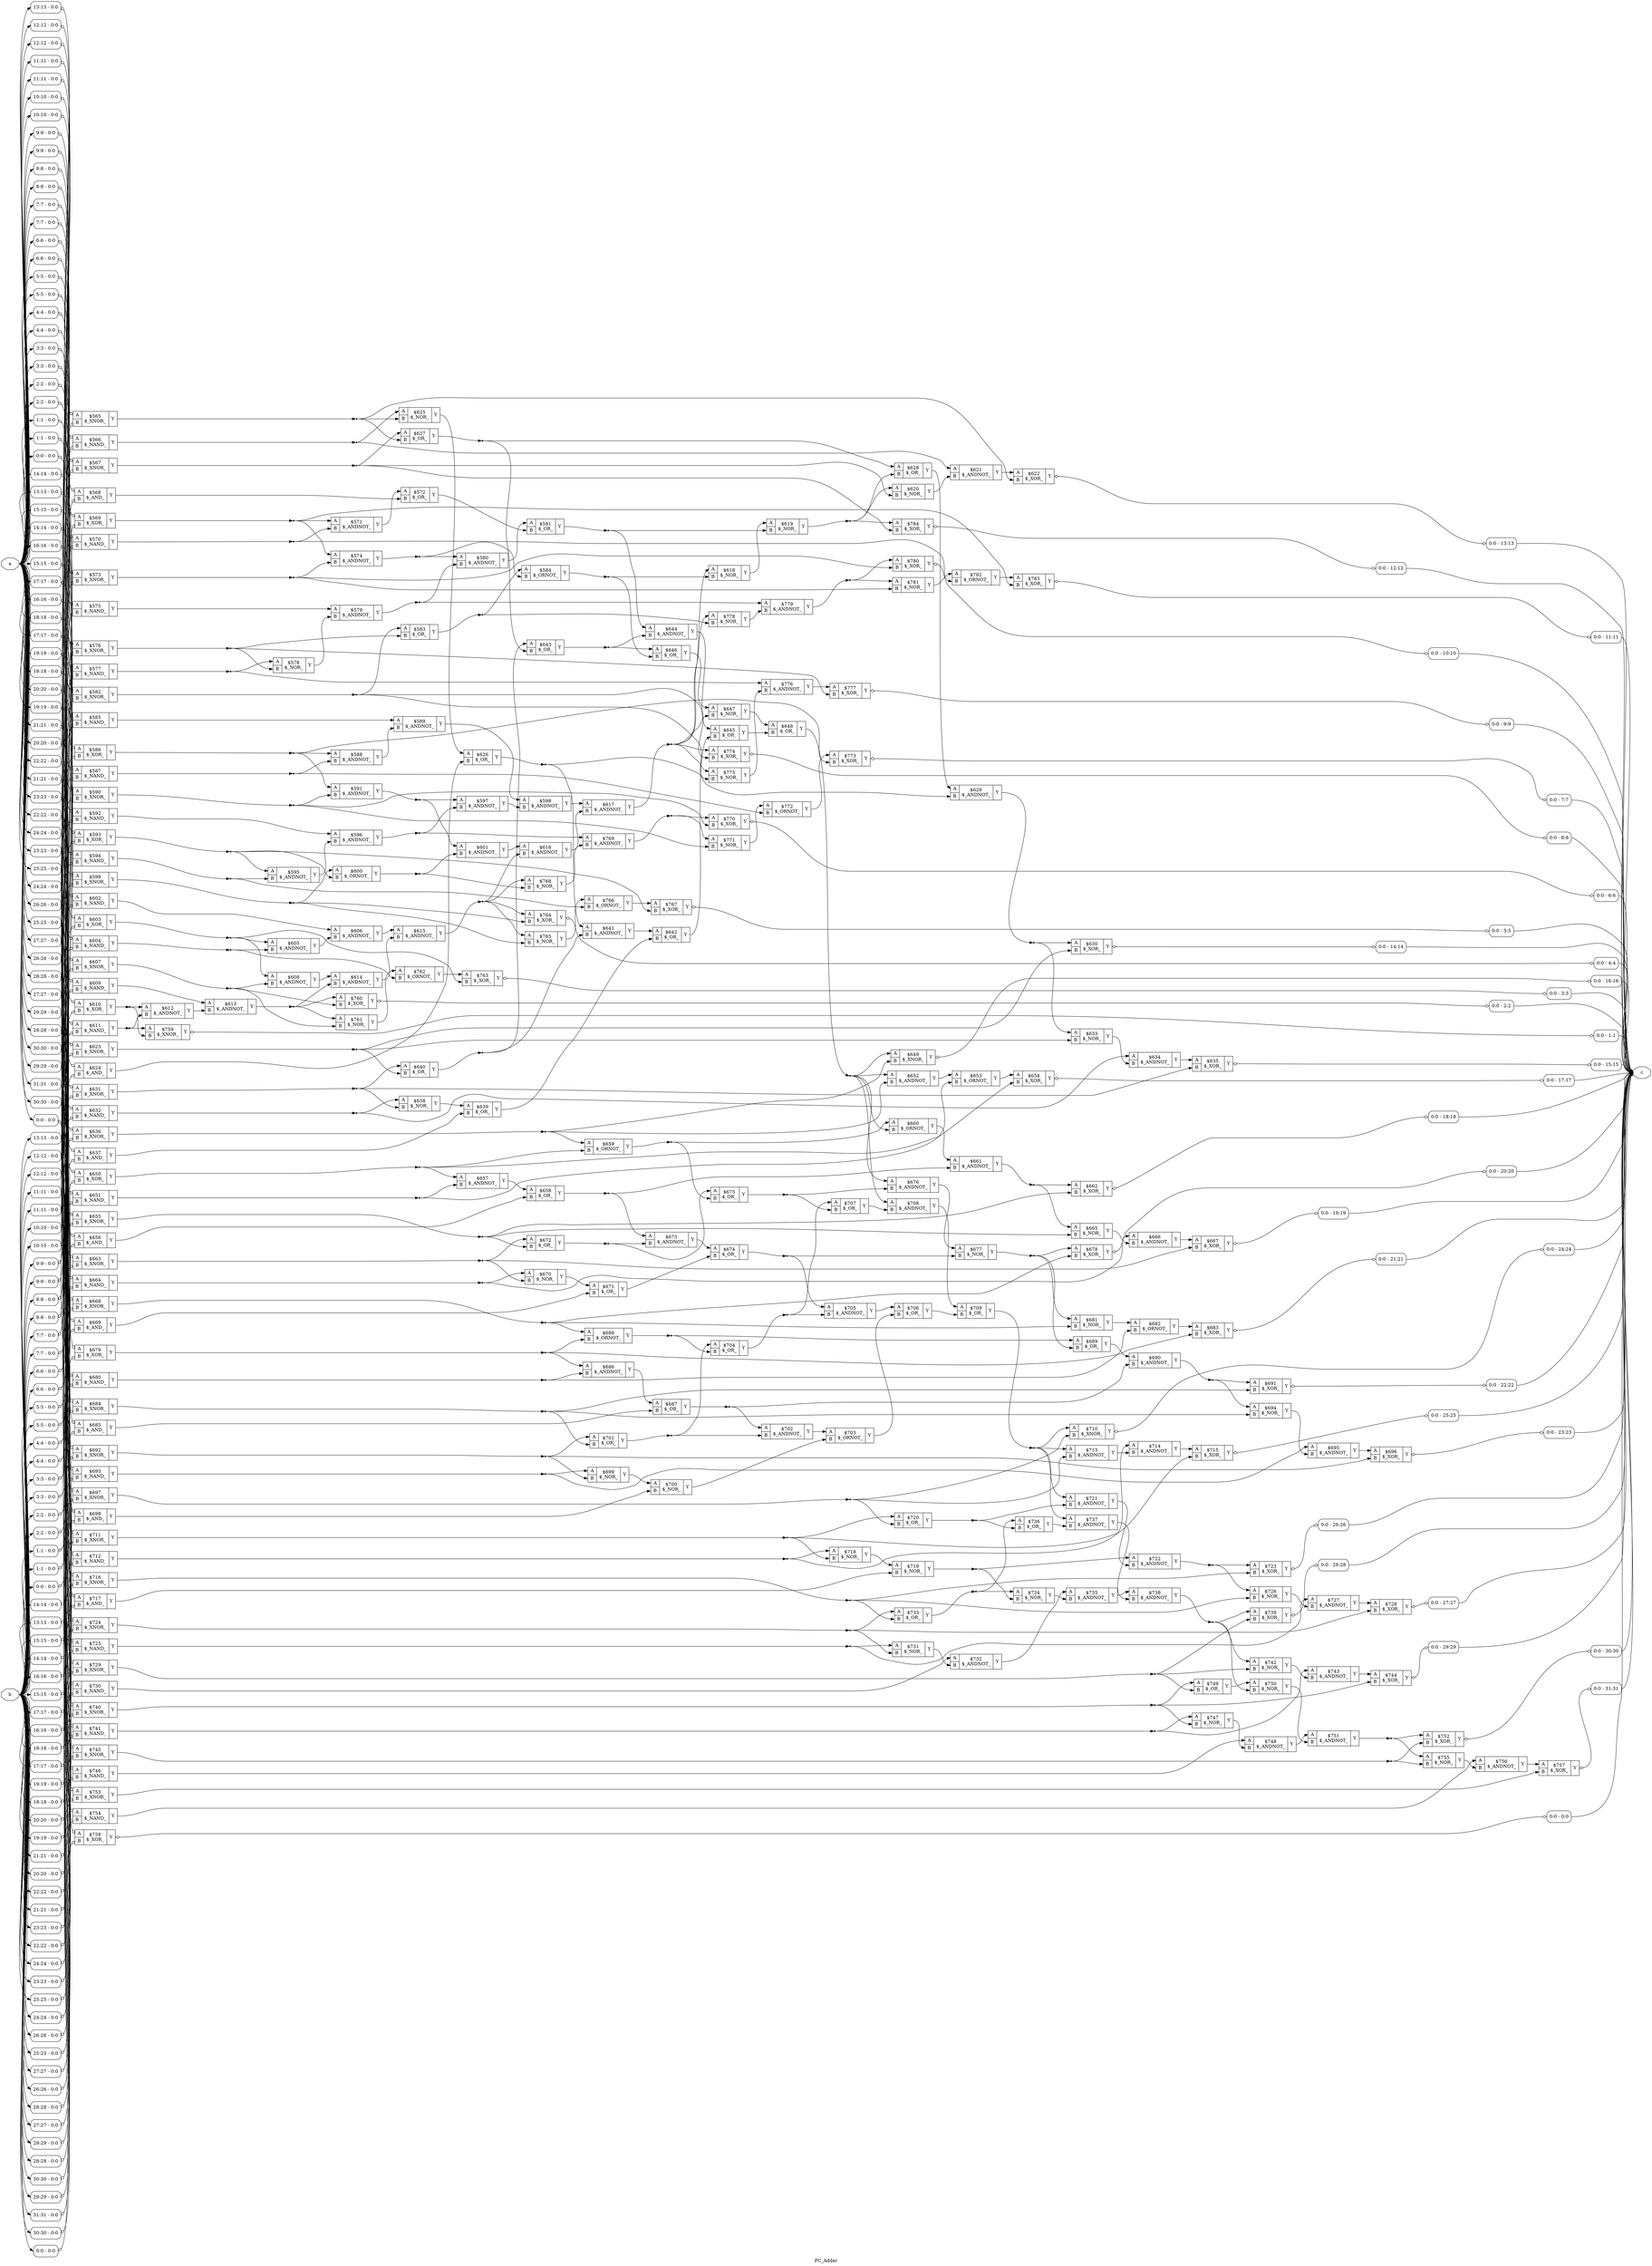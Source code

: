 digraph "PC_Adder" {
label="PC_Adder";
rankdir="LR";
remincross=true;
n189 [ shape=octagon, label="a", color="black", fontcolor="black" ];
n190 [ shape=octagon, label="b", color="black", fontcolor="black" ];
n191 [ shape=octagon, label="c", color="black", fontcolor="black" ];
c195 [ shape=record, label="{{<p192> A|<p193> B}|$565\n$_XNOR_|{<p194> Y}}",  ];
x0 [ shape=record, style=rounded, label="<s0> 13:13 - 0:0 ", color="black", fontcolor="black" ];
x0:e -> c195:p192:w [arrowhead=odiamond, arrowtail=odiamond, dir=both, color="black", fontcolor="black", label=""];
x1 [ shape=record, style=rounded, label="<s0> 13:13 - 0:0 ", color="black", fontcolor="black" ];
x1:e -> c195:p193:w [arrowhead=odiamond, arrowtail=odiamond, dir=both, color="black", fontcolor="black", label=""];
c196 [ shape=record, label="{{<p192> A|<p193> B}|$566\n$_NAND_|{<p194> Y}}",  ];
x2 [ shape=record, style=rounded, label="<s0> 12:12 - 0:0 ", color="black", fontcolor="black" ];
x2:e -> c196:p192:w [arrowhead=odiamond, arrowtail=odiamond, dir=both, color="black", fontcolor="black", label=""];
x3 [ shape=record, style=rounded, label="<s0> 12:12 - 0:0 ", color="black", fontcolor="black" ];
x3:e -> c196:p193:w [arrowhead=odiamond, arrowtail=odiamond, dir=both, color="black", fontcolor="black", label=""];
c197 [ shape=record, label="{{<p192> A|<p193> B}|$567\n$_XNOR_|{<p194> Y}}",  ];
x4 [ shape=record, style=rounded, label="<s0> 12:12 - 0:0 ", color="black", fontcolor="black" ];
x4:e -> c197:p192:w [arrowhead=odiamond, arrowtail=odiamond, dir=both, color="black", fontcolor="black", label=""];
x5 [ shape=record, style=rounded, label="<s0> 12:12 - 0:0 ", color="black", fontcolor="black" ];
x5:e -> c197:p193:w [arrowhead=odiamond, arrowtail=odiamond, dir=both, color="black", fontcolor="black", label=""];
c198 [ shape=record, label="{{<p192> A|<p193> B}|$568\n$_AND_|{<p194> Y}}",  ];
x6 [ shape=record, style=rounded, label="<s0> 11:11 - 0:0 ", color="black", fontcolor="black" ];
x6:e -> c198:p192:w [arrowhead=odiamond, arrowtail=odiamond, dir=both, color="black", fontcolor="black", label=""];
x7 [ shape=record, style=rounded, label="<s0> 11:11 - 0:0 ", color="black", fontcolor="black" ];
x7:e -> c198:p193:w [arrowhead=odiamond, arrowtail=odiamond, dir=both, color="black", fontcolor="black", label=""];
c199 [ shape=record, label="{{<p192> A|<p193> B}|$569\n$_XOR_|{<p194> Y}}",  ];
x8 [ shape=record, style=rounded, label="<s0> 11:11 - 0:0 ", color="black", fontcolor="black" ];
x8:e -> c199:p192:w [arrowhead=odiamond, arrowtail=odiamond, dir=both, color="black", fontcolor="black", label=""];
x9 [ shape=record, style=rounded, label="<s0> 11:11 - 0:0 ", color="black", fontcolor="black" ];
x9:e -> c199:p193:w [arrowhead=odiamond, arrowtail=odiamond, dir=both, color="black", fontcolor="black", label=""];
c200 [ shape=record, label="{{<p192> A|<p193> B}|$570\n$_NAND_|{<p194> Y}}",  ];
x10 [ shape=record, style=rounded, label="<s0> 10:10 - 0:0 ", color="black", fontcolor="black" ];
x10:e -> c200:p192:w [arrowhead=odiamond, arrowtail=odiamond, dir=both, color="black", fontcolor="black", label=""];
x11 [ shape=record, style=rounded, label="<s0> 10:10 - 0:0 ", color="black", fontcolor="black" ];
x11:e -> c200:p193:w [arrowhead=odiamond, arrowtail=odiamond, dir=both, color="black", fontcolor="black", label=""];
c201 [ shape=record, label="{{<p192> A|<p193> B}|$571\n$_ANDNOT_|{<p194> Y}}",  ];
c202 [ shape=record, label="{{<p192> A|<p193> B}|$572\n$_OR_|{<p194> Y}}",  ];
c203 [ shape=record, label="{{<p192> A|<p193> B}|$573\n$_XNOR_|{<p194> Y}}",  ];
x12 [ shape=record, style=rounded, label="<s0> 10:10 - 0:0 ", color="black", fontcolor="black" ];
x12:e -> c203:p192:w [arrowhead=odiamond, arrowtail=odiamond, dir=both, color="black", fontcolor="black", label=""];
x13 [ shape=record, style=rounded, label="<s0> 10:10 - 0:0 ", color="black", fontcolor="black" ];
x13:e -> c203:p193:w [arrowhead=odiamond, arrowtail=odiamond, dir=both, color="black", fontcolor="black", label=""];
c204 [ shape=record, label="{{<p192> A|<p193> B}|$574\n$_ANDNOT_|{<p194> Y}}",  ];
c205 [ shape=record, label="{{<p192> A|<p193> B}|$575\n$_NAND_|{<p194> Y}}",  ];
x14 [ shape=record, style=rounded, label="<s0> 9:9 - 0:0 ", color="black", fontcolor="black" ];
x14:e -> c205:p192:w [arrowhead=odiamond, arrowtail=odiamond, dir=both, color="black", fontcolor="black", label=""];
x15 [ shape=record, style=rounded, label="<s0> 9:9 - 0:0 ", color="black", fontcolor="black" ];
x15:e -> c205:p193:w [arrowhead=odiamond, arrowtail=odiamond, dir=both, color="black", fontcolor="black", label=""];
c206 [ shape=record, label="{{<p192> A|<p193> B}|$576\n$_XNOR_|{<p194> Y}}",  ];
x16 [ shape=record, style=rounded, label="<s0> 9:9 - 0:0 ", color="black", fontcolor="black" ];
x16:e -> c206:p192:w [arrowhead=odiamond, arrowtail=odiamond, dir=both, color="black", fontcolor="black", label=""];
x17 [ shape=record, style=rounded, label="<s0> 9:9 - 0:0 ", color="black", fontcolor="black" ];
x17:e -> c206:p193:w [arrowhead=odiamond, arrowtail=odiamond, dir=both, color="black", fontcolor="black", label=""];
c207 [ shape=record, label="{{<p192> A|<p193> B}|$577\n$_NAND_|{<p194> Y}}",  ];
x18 [ shape=record, style=rounded, label="<s0> 8:8 - 0:0 ", color="black", fontcolor="black" ];
x18:e -> c207:p192:w [arrowhead=odiamond, arrowtail=odiamond, dir=both, color="black", fontcolor="black", label=""];
x19 [ shape=record, style=rounded, label="<s0> 8:8 - 0:0 ", color="black", fontcolor="black" ];
x19:e -> c207:p193:w [arrowhead=odiamond, arrowtail=odiamond, dir=both, color="black", fontcolor="black", label=""];
c208 [ shape=record, label="{{<p192> A|<p193> B}|$578\n$_NOR_|{<p194> Y}}",  ];
c209 [ shape=record, label="{{<p192> A|<p193> B}|$579\n$_ANDNOT_|{<p194> Y}}",  ];
c210 [ shape=record, label="{{<p192> A|<p193> B}|$580\n$_ANDNOT_|{<p194> Y}}",  ];
c211 [ shape=record, label="{{<p192> A|<p193> B}|$581\n$_OR_|{<p194> Y}}",  ];
c212 [ shape=record, label="{{<p192> A|<p193> B}|$582\n$_XNOR_|{<p194> Y}}",  ];
x20 [ shape=record, style=rounded, label="<s0> 8:8 - 0:0 ", color="black", fontcolor="black" ];
x20:e -> c212:p192:w [arrowhead=odiamond, arrowtail=odiamond, dir=both, color="black", fontcolor="black", label=""];
x21 [ shape=record, style=rounded, label="<s0> 8:8 - 0:0 ", color="black", fontcolor="black" ];
x21:e -> c212:p193:w [arrowhead=odiamond, arrowtail=odiamond, dir=both, color="black", fontcolor="black", label=""];
c213 [ shape=record, label="{{<p192> A|<p193> B}|$583\n$_OR_|{<p194> Y}}",  ];
c214 [ shape=record, label="{{<p192> A|<p193> B}|$584\n$_ORNOT_|{<p194> Y}}",  ];
c215 [ shape=record, label="{{<p192> A|<p193> B}|$585\n$_NAND_|{<p194> Y}}",  ];
x22 [ shape=record, style=rounded, label="<s0> 7:7 - 0:0 ", color="black", fontcolor="black" ];
x22:e -> c215:p192:w [arrowhead=odiamond, arrowtail=odiamond, dir=both, color="black", fontcolor="black", label=""];
x23 [ shape=record, style=rounded, label="<s0> 7:7 - 0:0 ", color="black", fontcolor="black" ];
x23:e -> c215:p193:w [arrowhead=odiamond, arrowtail=odiamond, dir=both, color="black", fontcolor="black", label=""];
c216 [ shape=record, label="{{<p192> A|<p193> B}|$586\n$_XOR_|{<p194> Y}}",  ];
x24 [ shape=record, style=rounded, label="<s0> 7:7 - 0:0 ", color="black", fontcolor="black" ];
x24:e -> c216:p192:w [arrowhead=odiamond, arrowtail=odiamond, dir=both, color="black", fontcolor="black", label=""];
x25 [ shape=record, style=rounded, label="<s0> 7:7 - 0:0 ", color="black", fontcolor="black" ];
x25:e -> c216:p193:w [arrowhead=odiamond, arrowtail=odiamond, dir=both, color="black", fontcolor="black", label=""];
c217 [ shape=record, label="{{<p192> A|<p193> B}|$587\n$_NAND_|{<p194> Y}}",  ];
x26 [ shape=record, style=rounded, label="<s0> 6:6 - 0:0 ", color="black", fontcolor="black" ];
x26:e -> c217:p192:w [arrowhead=odiamond, arrowtail=odiamond, dir=both, color="black", fontcolor="black", label=""];
x27 [ shape=record, style=rounded, label="<s0> 6:6 - 0:0 ", color="black", fontcolor="black" ];
x27:e -> c217:p193:w [arrowhead=odiamond, arrowtail=odiamond, dir=both, color="black", fontcolor="black", label=""];
c218 [ shape=record, label="{{<p192> A|<p193> B}|$588\n$_ANDNOT_|{<p194> Y}}",  ];
c219 [ shape=record, label="{{<p192> A|<p193> B}|$589\n$_ANDNOT_|{<p194> Y}}",  ];
c220 [ shape=record, label="{{<p192> A|<p193> B}|$590\n$_XNOR_|{<p194> Y}}",  ];
x28 [ shape=record, style=rounded, label="<s0> 6:6 - 0:0 ", color="black", fontcolor="black" ];
x28:e -> c220:p192:w [arrowhead=odiamond, arrowtail=odiamond, dir=both, color="black", fontcolor="black", label=""];
x29 [ shape=record, style=rounded, label="<s0> 6:6 - 0:0 ", color="black", fontcolor="black" ];
x29:e -> c220:p193:w [arrowhead=odiamond, arrowtail=odiamond, dir=both, color="black", fontcolor="black", label=""];
c221 [ shape=record, label="{{<p192> A|<p193> B}|$591\n$_ANDNOT_|{<p194> Y}}",  ];
c222 [ shape=record, label="{{<p192> A|<p193> B}|$592\n$_NAND_|{<p194> Y}}",  ];
x30 [ shape=record, style=rounded, label="<s0> 5:5 - 0:0 ", color="black", fontcolor="black" ];
x30:e -> c222:p192:w [arrowhead=odiamond, arrowtail=odiamond, dir=both, color="black", fontcolor="black", label=""];
x31 [ shape=record, style=rounded, label="<s0> 5:5 - 0:0 ", color="black", fontcolor="black" ];
x31:e -> c222:p193:w [arrowhead=odiamond, arrowtail=odiamond, dir=both, color="black", fontcolor="black", label=""];
c223 [ shape=record, label="{{<p192> A|<p193> B}|$593\n$_XOR_|{<p194> Y}}",  ];
x32 [ shape=record, style=rounded, label="<s0> 5:5 - 0:0 ", color="black", fontcolor="black" ];
x32:e -> c223:p192:w [arrowhead=odiamond, arrowtail=odiamond, dir=both, color="black", fontcolor="black", label=""];
x33 [ shape=record, style=rounded, label="<s0> 5:5 - 0:0 ", color="black", fontcolor="black" ];
x33:e -> c223:p193:w [arrowhead=odiamond, arrowtail=odiamond, dir=both, color="black", fontcolor="black", label=""];
c224 [ shape=record, label="{{<p192> A|<p193> B}|$594\n$_NAND_|{<p194> Y}}",  ];
x34 [ shape=record, style=rounded, label="<s0> 4:4 - 0:0 ", color="black", fontcolor="black" ];
x34:e -> c224:p192:w [arrowhead=odiamond, arrowtail=odiamond, dir=both, color="black", fontcolor="black", label=""];
x35 [ shape=record, style=rounded, label="<s0> 4:4 - 0:0 ", color="black", fontcolor="black" ];
x35:e -> c224:p193:w [arrowhead=odiamond, arrowtail=odiamond, dir=both, color="black", fontcolor="black", label=""];
c225 [ shape=record, label="{{<p192> A|<p193> B}|$595\n$_ANDNOT_|{<p194> Y}}",  ];
c226 [ shape=record, label="{{<p192> A|<p193> B}|$596\n$_ANDNOT_|{<p194> Y}}",  ];
c227 [ shape=record, label="{{<p192> A|<p193> B}|$597\n$_ANDNOT_|{<p194> Y}}",  ];
c228 [ shape=record, label="{{<p192> A|<p193> B}|$598\n$_ANDNOT_|{<p194> Y}}",  ];
c229 [ shape=record, label="{{<p192> A|<p193> B}|$599\n$_XNOR_|{<p194> Y}}",  ];
x36 [ shape=record, style=rounded, label="<s0> 4:4 - 0:0 ", color="black", fontcolor="black" ];
x36:e -> c229:p192:w [arrowhead=odiamond, arrowtail=odiamond, dir=both, color="black", fontcolor="black", label=""];
x37 [ shape=record, style=rounded, label="<s0> 4:4 - 0:0 ", color="black", fontcolor="black" ];
x37:e -> c229:p193:w [arrowhead=odiamond, arrowtail=odiamond, dir=both, color="black", fontcolor="black", label=""];
c230 [ shape=record, label="{{<p192> A|<p193> B}|$600\n$_ORNOT_|{<p194> Y}}",  ];
c231 [ shape=record, label="{{<p192> A|<p193> B}|$601\n$_ANDNOT_|{<p194> Y}}",  ];
c232 [ shape=record, label="{{<p192> A|<p193> B}|$602\n$_NAND_|{<p194> Y}}",  ];
x38 [ shape=record, style=rounded, label="<s0> 3:3 - 0:0 ", color="black", fontcolor="black" ];
x38:e -> c232:p192:w [arrowhead=odiamond, arrowtail=odiamond, dir=both, color="black", fontcolor="black", label=""];
x39 [ shape=record, style=rounded, label="<s0> 3:3 - 0:0 ", color="black", fontcolor="black" ];
x39:e -> c232:p193:w [arrowhead=odiamond, arrowtail=odiamond, dir=both, color="black", fontcolor="black", label=""];
c233 [ shape=record, label="{{<p192> A|<p193> B}|$603\n$_XOR_|{<p194> Y}}",  ];
x40 [ shape=record, style=rounded, label="<s0> 3:3 - 0:0 ", color="black", fontcolor="black" ];
x40:e -> c233:p192:w [arrowhead=odiamond, arrowtail=odiamond, dir=both, color="black", fontcolor="black", label=""];
x41 [ shape=record, style=rounded, label="<s0> 3:3 - 0:0 ", color="black", fontcolor="black" ];
x41:e -> c233:p193:w [arrowhead=odiamond, arrowtail=odiamond, dir=both, color="black", fontcolor="black", label=""];
c234 [ shape=record, label="{{<p192> A|<p193> B}|$604\n$_NAND_|{<p194> Y}}",  ];
x42 [ shape=record, style=rounded, label="<s0> 2:2 - 0:0 ", color="black", fontcolor="black" ];
x42:e -> c234:p192:w [arrowhead=odiamond, arrowtail=odiamond, dir=both, color="black", fontcolor="black", label=""];
x43 [ shape=record, style=rounded, label="<s0> 2:2 - 0:0 ", color="black", fontcolor="black" ];
x43:e -> c234:p193:w [arrowhead=odiamond, arrowtail=odiamond, dir=both, color="black", fontcolor="black", label=""];
c235 [ shape=record, label="{{<p192> A|<p193> B}|$605\n$_ANDNOT_|{<p194> Y}}",  ];
c236 [ shape=record, label="{{<p192> A|<p193> B}|$606\n$_ANDNOT_|{<p194> Y}}",  ];
c237 [ shape=record, label="{{<p192> A|<p193> B}|$607\n$_XNOR_|{<p194> Y}}",  ];
x44 [ shape=record, style=rounded, label="<s0> 2:2 - 0:0 ", color="black", fontcolor="black" ];
x44:e -> c237:p192:w [arrowhead=odiamond, arrowtail=odiamond, dir=both, color="black", fontcolor="black", label=""];
x45 [ shape=record, style=rounded, label="<s0> 2:2 - 0:0 ", color="black", fontcolor="black" ];
x45:e -> c237:p193:w [arrowhead=odiamond, arrowtail=odiamond, dir=both, color="black", fontcolor="black", label=""];
c238 [ shape=record, label="{{<p192> A|<p193> B}|$608\n$_ANDNOT_|{<p194> Y}}",  ];
c239 [ shape=record, label="{{<p192> A|<p193> B}|$609\n$_NAND_|{<p194> Y}}",  ];
x46 [ shape=record, style=rounded, label="<s0> 1:1 - 0:0 ", color="black", fontcolor="black" ];
x46:e -> c239:p192:w [arrowhead=odiamond, arrowtail=odiamond, dir=both, color="black", fontcolor="black", label=""];
x47 [ shape=record, style=rounded, label="<s0> 1:1 - 0:0 ", color="black", fontcolor="black" ];
x47:e -> c239:p193:w [arrowhead=odiamond, arrowtail=odiamond, dir=both, color="black", fontcolor="black", label=""];
c240 [ shape=record, label="{{<p192> A|<p193> B}|$610\n$_XOR_|{<p194> Y}}",  ];
x48 [ shape=record, style=rounded, label="<s0> 1:1 - 0:0 ", color="black", fontcolor="black" ];
x48:e -> c240:p192:w [arrowhead=odiamond, arrowtail=odiamond, dir=both, color="black", fontcolor="black", label=""];
x49 [ shape=record, style=rounded, label="<s0> 1:1 - 0:0 ", color="black", fontcolor="black" ];
x49:e -> c240:p193:w [arrowhead=odiamond, arrowtail=odiamond, dir=both, color="black", fontcolor="black", label=""];
c241 [ shape=record, label="{{<p192> A|<p193> B}|$611\n$_NAND_|{<p194> Y}}",  ];
x50 [ shape=record, style=rounded, label="<s0> 0:0 - 0:0 ", color="black", fontcolor="black" ];
x50:e -> c241:p192:w [arrowhead=odiamond, arrowtail=odiamond, dir=both, color="black", fontcolor="black", label=""];
x51 [ shape=record, style=rounded, label="<s0> 0:0 - 0:0 ", color="black", fontcolor="black" ];
x51:e -> c241:p193:w [arrowhead=odiamond, arrowtail=odiamond, dir=both, color="black", fontcolor="black", label=""];
c242 [ shape=record, label="{{<p192> A|<p193> B}|$612\n$_ANDNOT_|{<p194> Y}}",  ];
c243 [ shape=record, label="{{<p192> A|<p193> B}|$613\n$_ANDNOT_|{<p194> Y}}",  ];
c244 [ shape=record, label="{{<p192> A|<p193> B}|$614\n$_ANDNOT_|{<p194> Y}}",  ];
c245 [ shape=record, label="{{<p192> A|<p193> B}|$615\n$_ANDNOT_|{<p194> Y}}",  ];
c246 [ shape=record, label="{{<p192> A|<p193> B}|$616\n$_ANDNOT_|{<p194> Y}}",  ];
c247 [ shape=record, label="{{<p192> A|<p193> B}|$617\n$_ANDNOT_|{<p194> Y}}",  ];
c248 [ shape=record, label="{{<p192> A|<p193> B}|$618\n$_NOR_|{<p194> Y}}",  ];
c249 [ shape=record, label="{{<p192> A|<p193> B}|$619\n$_NOR_|{<p194> Y}}",  ];
c250 [ shape=record, label="{{<p192> A|<p193> B}|$620\n$_NOR_|{<p194> Y}}",  ];
c251 [ shape=record, label="{{<p192> A|<p193> B}|$621\n$_ANDNOT_|{<p194> Y}}",  ];
c252 [ shape=record, label="{{<p192> A|<p193> B}|$622\n$_XOR_|{<p194> Y}}",  ];
x52 [ shape=record, style=rounded, label="<s0> 0:0 - 13:13 ", color="black", fontcolor="black" ];
c252:p194:e -> x52:w [arrowhead=odiamond, arrowtail=odiamond, dir=both, color="black", fontcolor="black", label=""];
c253 [ shape=record, label="{{<p192> A|<p193> B}|$623\n$_XNOR_|{<p194> Y}}",  ];
x53 [ shape=record, style=rounded, label="<s0> 14:14 - 0:0 ", color="black", fontcolor="black" ];
x53:e -> c253:p192:w [arrowhead=odiamond, arrowtail=odiamond, dir=both, color="black", fontcolor="black", label=""];
x54 [ shape=record, style=rounded, label="<s0> 14:14 - 0:0 ", color="black", fontcolor="black" ];
x54:e -> c253:p193:w [arrowhead=odiamond, arrowtail=odiamond, dir=both, color="black", fontcolor="black", label=""];
c254 [ shape=record, label="{{<p192> A|<p193> B}|$624\n$_AND_|{<p194> Y}}",  ];
x55 [ shape=record, style=rounded, label="<s0> 13:13 - 0:0 ", color="black", fontcolor="black" ];
x55:e -> c254:p192:w [arrowhead=odiamond, arrowtail=odiamond, dir=both, color="black", fontcolor="black", label=""];
x56 [ shape=record, style=rounded, label="<s0> 13:13 - 0:0 ", color="black", fontcolor="black" ];
x56:e -> c254:p193:w [arrowhead=odiamond, arrowtail=odiamond, dir=both, color="black", fontcolor="black", label=""];
c255 [ shape=record, label="{{<p192> A|<p193> B}|$625\n$_NOR_|{<p194> Y}}",  ];
c256 [ shape=record, label="{{<p192> A|<p193> B}|$626\n$_OR_|{<p194> Y}}",  ];
c257 [ shape=record, label="{{<p192> A|<p193> B}|$627\n$_OR_|{<p194> Y}}",  ];
c258 [ shape=record, label="{{<p192> A|<p193> B}|$628\n$_OR_|{<p194> Y}}",  ];
c259 [ shape=record, label="{{<p192> A|<p193> B}|$629\n$_ANDNOT_|{<p194> Y}}",  ];
c260 [ shape=record, label="{{<p192> A|<p193> B}|$630\n$_XOR_|{<p194> Y}}",  ];
x57 [ shape=record, style=rounded, label="<s0> 0:0 - 14:14 ", color="black", fontcolor="black" ];
c260:p194:e -> x57:w [arrowhead=odiamond, arrowtail=odiamond, dir=both, color="black", fontcolor="black", label=""];
c261 [ shape=record, label="{{<p192> A|<p193> B}|$631\n$_XNOR_|{<p194> Y}}",  ];
x58 [ shape=record, style=rounded, label="<s0> 15:15 - 0:0 ", color="black", fontcolor="black" ];
x58:e -> c261:p192:w [arrowhead=odiamond, arrowtail=odiamond, dir=both, color="black", fontcolor="black", label=""];
x59 [ shape=record, style=rounded, label="<s0> 15:15 - 0:0 ", color="black", fontcolor="black" ];
x59:e -> c261:p193:w [arrowhead=odiamond, arrowtail=odiamond, dir=both, color="black", fontcolor="black", label=""];
c262 [ shape=record, label="{{<p192> A|<p193> B}|$632\n$_NAND_|{<p194> Y}}",  ];
x60 [ shape=record, style=rounded, label="<s0> 14:14 - 0:0 ", color="black", fontcolor="black" ];
x60:e -> c262:p192:w [arrowhead=odiamond, arrowtail=odiamond, dir=both, color="black", fontcolor="black", label=""];
x61 [ shape=record, style=rounded, label="<s0> 14:14 - 0:0 ", color="black", fontcolor="black" ];
x61:e -> c262:p193:w [arrowhead=odiamond, arrowtail=odiamond, dir=both, color="black", fontcolor="black", label=""];
c263 [ shape=record, label="{{<p192> A|<p193> B}|$633\n$_NOR_|{<p194> Y}}",  ];
c264 [ shape=record, label="{{<p192> A|<p193> B}|$634\n$_ANDNOT_|{<p194> Y}}",  ];
c265 [ shape=record, label="{{<p192> A|<p193> B}|$635\n$_XOR_|{<p194> Y}}",  ];
x62 [ shape=record, style=rounded, label="<s0> 0:0 - 15:15 ", color="black", fontcolor="black" ];
c265:p194:e -> x62:w [arrowhead=odiamond, arrowtail=odiamond, dir=both, color="black", fontcolor="black", label=""];
c266 [ shape=record, label="{{<p192> A|<p193> B}|$636\n$_XNOR_|{<p194> Y}}",  ];
x63 [ shape=record, style=rounded, label="<s0> 16:16 - 0:0 ", color="black", fontcolor="black" ];
x63:e -> c266:p192:w [arrowhead=odiamond, arrowtail=odiamond, dir=both, color="black", fontcolor="black", label=""];
x64 [ shape=record, style=rounded, label="<s0> 16:16 - 0:0 ", color="black", fontcolor="black" ];
x64:e -> c266:p193:w [arrowhead=odiamond, arrowtail=odiamond, dir=both, color="black", fontcolor="black", label=""];
c267 [ shape=record, label="{{<p192> A|<p193> B}|$637\n$_AND_|{<p194> Y}}",  ];
x65 [ shape=record, style=rounded, label="<s0> 15:15 - 0:0 ", color="black", fontcolor="black" ];
x65:e -> c267:p192:w [arrowhead=odiamond, arrowtail=odiamond, dir=both, color="black", fontcolor="black", label=""];
x66 [ shape=record, style=rounded, label="<s0> 15:15 - 0:0 ", color="black", fontcolor="black" ];
x66:e -> c267:p193:w [arrowhead=odiamond, arrowtail=odiamond, dir=both, color="black", fontcolor="black", label=""];
c268 [ shape=record, label="{{<p192> A|<p193> B}|$638\n$_NOR_|{<p194> Y}}",  ];
c269 [ shape=record, label="{{<p192> A|<p193> B}|$639\n$_OR_|{<p194> Y}}",  ];
c270 [ shape=record, label="{{<p192> A|<p193> B}|$640\n$_OR_|{<p194> Y}}",  ];
c271 [ shape=record, label="{{<p192> A|<p193> B}|$641\n$_ANDNOT_|{<p194> Y}}",  ];
c272 [ shape=record, label="{{<p192> A|<p193> B}|$642\n$_OR_|{<p194> Y}}",  ];
c273 [ shape=record, label="{{<p192> A|<p193> B}|$643\n$_OR_|{<p194> Y}}",  ];
c274 [ shape=record, label="{{<p192> A|<p193> B}|$644\n$_ANDNOT_|{<p194> Y}}",  ];
c275 [ shape=record, label="{{<p192> A|<p193> B}|$645\n$_OR_|{<p194> Y}}",  ];
c276 [ shape=record, label="{{<p192> A|<p193> B}|$646\n$_OR_|{<p194> Y}}",  ];
c277 [ shape=record, label="{{<p192> A|<p193> B}|$647\n$_NOR_|{<p194> Y}}",  ];
c278 [ shape=record, label="{{<p192> A|<p193> B}|$648\n$_OR_|{<p194> Y}}",  ];
c279 [ shape=record, label="{{<p192> A|<p193> B}|$649\n$_XNOR_|{<p194> Y}}",  ];
x67 [ shape=record, style=rounded, label="<s0> 0:0 - 16:16 ", color="black", fontcolor="black" ];
c279:p194:e -> x67:w [arrowhead=odiamond, arrowtail=odiamond, dir=both, color="black", fontcolor="black", label=""];
c280 [ shape=record, label="{{<p192> A|<p193> B}|$650\n$_XOR_|{<p194> Y}}",  ];
x68 [ shape=record, style=rounded, label="<s0> 17:17 - 0:0 ", color="black", fontcolor="black" ];
x68:e -> c280:p192:w [arrowhead=odiamond, arrowtail=odiamond, dir=both, color="black", fontcolor="black", label=""];
x69 [ shape=record, style=rounded, label="<s0> 17:17 - 0:0 ", color="black", fontcolor="black" ];
x69:e -> c280:p193:w [arrowhead=odiamond, arrowtail=odiamond, dir=both, color="black", fontcolor="black", label=""];
c281 [ shape=record, label="{{<p192> A|<p193> B}|$651\n$_NAND_|{<p194> Y}}",  ];
x70 [ shape=record, style=rounded, label="<s0> 16:16 - 0:0 ", color="black", fontcolor="black" ];
x70:e -> c281:p192:w [arrowhead=odiamond, arrowtail=odiamond, dir=both, color="black", fontcolor="black", label=""];
x71 [ shape=record, style=rounded, label="<s0> 16:16 - 0:0 ", color="black", fontcolor="black" ];
x71:e -> c281:p193:w [arrowhead=odiamond, arrowtail=odiamond, dir=both, color="black", fontcolor="black", label=""];
c282 [ shape=record, label="{{<p192> A|<p193> B}|$652\n$_ANDNOT_|{<p194> Y}}",  ];
c283 [ shape=record, label="{{<p192> A|<p193> B}|$653\n$_ORNOT_|{<p194> Y}}",  ];
c284 [ shape=record, label="{{<p192> A|<p193> B}|$654\n$_XOR_|{<p194> Y}}",  ];
x72 [ shape=record, style=rounded, label="<s0> 0:0 - 17:17 ", color="black", fontcolor="black" ];
c284:p194:e -> x72:w [arrowhead=odiamond, arrowtail=odiamond, dir=both, color="black", fontcolor="black", label=""];
c285 [ shape=record, label="{{<p192> A|<p193> B}|$655\n$_XNOR_|{<p194> Y}}",  ];
x73 [ shape=record, style=rounded, label="<s0> 18:18 - 0:0 ", color="black", fontcolor="black" ];
x73:e -> c285:p192:w [arrowhead=odiamond, arrowtail=odiamond, dir=both, color="black", fontcolor="black", label=""];
x74 [ shape=record, style=rounded, label="<s0> 18:18 - 0:0 ", color="black", fontcolor="black" ];
x74:e -> c285:p193:w [arrowhead=odiamond, arrowtail=odiamond, dir=both, color="black", fontcolor="black", label=""];
c286 [ shape=record, label="{{<p192> A|<p193> B}|$656\n$_AND_|{<p194> Y}}",  ];
x75 [ shape=record, style=rounded, label="<s0> 17:17 - 0:0 ", color="black", fontcolor="black" ];
x75:e -> c286:p192:w [arrowhead=odiamond, arrowtail=odiamond, dir=both, color="black", fontcolor="black", label=""];
x76 [ shape=record, style=rounded, label="<s0> 17:17 - 0:0 ", color="black", fontcolor="black" ];
x76:e -> c286:p193:w [arrowhead=odiamond, arrowtail=odiamond, dir=both, color="black", fontcolor="black", label=""];
c287 [ shape=record, label="{{<p192> A|<p193> B}|$657\n$_ANDNOT_|{<p194> Y}}",  ];
c288 [ shape=record, label="{{<p192> A|<p193> B}|$658\n$_OR_|{<p194> Y}}",  ];
c289 [ shape=record, label="{{<p192> A|<p193> B}|$659\n$_ORNOT_|{<p194> Y}}",  ];
c290 [ shape=record, label="{{<p192> A|<p193> B}|$660\n$_ORNOT_|{<p194> Y}}",  ];
c291 [ shape=record, label="{{<p192> A|<p193> B}|$661\n$_ANDNOT_|{<p194> Y}}",  ];
c292 [ shape=record, label="{{<p192> A|<p193> B}|$662\n$_XOR_|{<p194> Y}}",  ];
x77 [ shape=record, style=rounded, label="<s0> 0:0 - 18:18 ", color="black", fontcolor="black" ];
c292:p194:e -> x77:w [arrowhead=odiamond, arrowtail=odiamond, dir=both, color="black", fontcolor="black", label=""];
c293 [ shape=record, label="{{<p192> A|<p193> B}|$663\n$_XNOR_|{<p194> Y}}",  ];
x78 [ shape=record, style=rounded, label="<s0> 19:19 - 0:0 ", color="black", fontcolor="black" ];
x78:e -> c293:p192:w [arrowhead=odiamond, arrowtail=odiamond, dir=both, color="black", fontcolor="black", label=""];
x79 [ shape=record, style=rounded, label="<s0> 19:19 - 0:0 ", color="black", fontcolor="black" ];
x79:e -> c293:p193:w [arrowhead=odiamond, arrowtail=odiamond, dir=both, color="black", fontcolor="black", label=""];
c294 [ shape=record, label="{{<p192> A|<p193> B}|$664\n$_NAND_|{<p194> Y}}",  ];
x80 [ shape=record, style=rounded, label="<s0> 18:18 - 0:0 ", color="black", fontcolor="black" ];
x80:e -> c294:p192:w [arrowhead=odiamond, arrowtail=odiamond, dir=both, color="black", fontcolor="black", label=""];
x81 [ shape=record, style=rounded, label="<s0> 18:18 - 0:0 ", color="black", fontcolor="black" ];
x81:e -> c294:p193:w [arrowhead=odiamond, arrowtail=odiamond, dir=both, color="black", fontcolor="black", label=""];
c295 [ shape=record, label="{{<p192> A|<p193> B}|$665\n$_NOR_|{<p194> Y}}",  ];
c296 [ shape=record, label="{{<p192> A|<p193> B}|$666\n$_ANDNOT_|{<p194> Y}}",  ];
c297 [ shape=record, label="{{<p192> A|<p193> B}|$667\n$_XOR_|{<p194> Y}}",  ];
x82 [ shape=record, style=rounded, label="<s0> 0:0 - 19:19 ", color="black", fontcolor="black" ];
c297:p194:e -> x82:w [arrowhead=odiamond, arrowtail=odiamond, dir=both, color="black", fontcolor="black", label=""];
c298 [ shape=record, label="{{<p192> A|<p193> B}|$668\n$_XNOR_|{<p194> Y}}",  ];
x83 [ shape=record, style=rounded, label="<s0> 20:20 - 0:0 ", color="black", fontcolor="black" ];
x83:e -> c298:p192:w [arrowhead=odiamond, arrowtail=odiamond, dir=both, color="black", fontcolor="black", label=""];
x84 [ shape=record, style=rounded, label="<s0> 20:20 - 0:0 ", color="black", fontcolor="black" ];
x84:e -> c298:p193:w [arrowhead=odiamond, arrowtail=odiamond, dir=both, color="black", fontcolor="black", label=""];
c299 [ shape=record, label="{{<p192> A|<p193> B}|$669\n$_AND_|{<p194> Y}}",  ];
x85 [ shape=record, style=rounded, label="<s0> 19:19 - 0:0 ", color="black", fontcolor="black" ];
x85:e -> c299:p192:w [arrowhead=odiamond, arrowtail=odiamond, dir=both, color="black", fontcolor="black", label=""];
x86 [ shape=record, style=rounded, label="<s0> 19:19 - 0:0 ", color="black", fontcolor="black" ];
x86:e -> c299:p193:w [arrowhead=odiamond, arrowtail=odiamond, dir=both, color="black", fontcolor="black", label=""];
c300 [ shape=record, label="{{<p192> A|<p193> B}|$670\n$_NOR_|{<p194> Y}}",  ];
c301 [ shape=record, label="{{<p192> A|<p193> B}|$671\n$_OR_|{<p194> Y}}",  ];
c302 [ shape=record, label="{{<p192> A|<p193> B}|$672\n$_OR_|{<p194> Y}}",  ];
c303 [ shape=record, label="{{<p192> A|<p193> B}|$673\n$_ANDNOT_|{<p194> Y}}",  ];
c304 [ shape=record, label="{{<p192> A|<p193> B}|$674\n$_OR_|{<p194> Y}}",  ];
c305 [ shape=record, label="{{<p192> A|<p193> B}|$675\n$_OR_|{<p194> Y}}",  ];
c306 [ shape=record, label="{{<p192> A|<p193> B}|$676\n$_ANDNOT_|{<p194> Y}}",  ];
c307 [ shape=record, label="{{<p192> A|<p193> B}|$677\n$_NOR_|{<p194> Y}}",  ];
c308 [ shape=record, label="{{<p192> A|<p193> B}|$678\n$_XOR_|{<p194> Y}}",  ];
x87 [ shape=record, style=rounded, label="<s0> 0:0 - 20:20 ", color="black", fontcolor="black" ];
c308:p194:e -> x87:w [arrowhead=odiamond, arrowtail=odiamond, dir=both, color="black", fontcolor="black", label=""];
c309 [ shape=record, label="{{<p192> A|<p193> B}|$679\n$_XOR_|{<p194> Y}}",  ];
x88 [ shape=record, style=rounded, label="<s0> 21:21 - 0:0 ", color="black", fontcolor="black" ];
x88:e -> c309:p192:w [arrowhead=odiamond, arrowtail=odiamond, dir=both, color="black", fontcolor="black", label=""];
x89 [ shape=record, style=rounded, label="<s0> 21:21 - 0:0 ", color="black", fontcolor="black" ];
x89:e -> c309:p193:w [arrowhead=odiamond, arrowtail=odiamond, dir=both, color="black", fontcolor="black", label=""];
c310 [ shape=record, label="{{<p192> A|<p193> B}|$680\n$_NAND_|{<p194> Y}}",  ];
x90 [ shape=record, style=rounded, label="<s0> 20:20 - 0:0 ", color="black", fontcolor="black" ];
x90:e -> c310:p192:w [arrowhead=odiamond, arrowtail=odiamond, dir=both, color="black", fontcolor="black", label=""];
x91 [ shape=record, style=rounded, label="<s0> 20:20 - 0:0 ", color="black", fontcolor="black" ];
x91:e -> c310:p193:w [arrowhead=odiamond, arrowtail=odiamond, dir=both, color="black", fontcolor="black", label=""];
c311 [ shape=record, label="{{<p192> A|<p193> B}|$681\n$_NOR_|{<p194> Y}}",  ];
c312 [ shape=record, label="{{<p192> A|<p193> B}|$682\n$_ORNOT_|{<p194> Y}}",  ];
c313 [ shape=record, label="{{<p192> A|<p193> B}|$683\n$_XOR_|{<p194> Y}}",  ];
x92 [ shape=record, style=rounded, label="<s0> 0:0 - 21:21 ", color="black", fontcolor="black" ];
c313:p194:e -> x92:w [arrowhead=odiamond, arrowtail=odiamond, dir=both, color="black", fontcolor="black", label=""];
c314 [ shape=record, label="{{<p192> A|<p193> B}|$684\n$_XNOR_|{<p194> Y}}",  ];
x93 [ shape=record, style=rounded, label="<s0> 22:22 - 0:0 ", color="black", fontcolor="black" ];
x93:e -> c314:p192:w [arrowhead=odiamond, arrowtail=odiamond, dir=both, color="black", fontcolor="black", label=""];
x94 [ shape=record, style=rounded, label="<s0> 22:22 - 0:0 ", color="black", fontcolor="black" ];
x94:e -> c314:p193:w [arrowhead=odiamond, arrowtail=odiamond, dir=both, color="black", fontcolor="black", label=""];
c315 [ shape=record, label="{{<p192> A|<p193> B}|$685\n$_AND_|{<p194> Y}}",  ];
x95 [ shape=record, style=rounded, label="<s0> 21:21 - 0:0 ", color="black", fontcolor="black" ];
x95:e -> c315:p192:w [arrowhead=odiamond, arrowtail=odiamond, dir=both, color="black", fontcolor="black", label=""];
x96 [ shape=record, style=rounded, label="<s0> 21:21 - 0:0 ", color="black", fontcolor="black" ];
x96:e -> c315:p193:w [arrowhead=odiamond, arrowtail=odiamond, dir=both, color="black", fontcolor="black", label=""];
c316 [ shape=record, label="{{<p192> A|<p193> B}|$686\n$_ANDNOT_|{<p194> Y}}",  ];
c317 [ shape=record, label="{{<p192> A|<p193> B}|$687\n$_OR_|{<p194> Y}}",  ];
c318 [ shape=record, label="{{<p192> A|<p193> B}|$688\n$_ORNOT_|{<p194> Y}}",  ];
c319 [ shape=record, label="{{<p192> A|<p193> B}|$689\n$_OR_|{<p194> Y}}",  ];
c320 [ shape=record, label="{{<p192> A|<p193> B}|$690\n$_ANDNOT_|{<p194> Y}}",  ];
c321 [ shape=record, label="{{<p192> A|<p193> B}|$691\n$_XOR_|{<p194> Y}}",  ];
x97 [ shape=record, style=rounded, label="<s0> 0:0 - 22:22 ", color="black", fontcolor="black" ];
c321:p194:e -> x97:w [arrowhead=odiamond, arrowtail=odiamond, dir=both, color="black", fontcolor="black", label=""];
c322 [ shape=record, label="{{<p192> A|<p193> B}|$692\n$_XNOR_|{<p194> Y}}",  ];
x98 [ shape=record, style=rounded, label="<s0> 23:23 - 0:0 ", color="black", fontcolor="black" ];
x98:e -> c322:p192:w [arrowhead=odiamond, arrowtail=odiamond, dir=both, color="black", fontcolor="black", label=""];
x99 [ shape=record, style=rounded, label="<s0> 23:23 - 0:0 ", color="black", fontcolor="black" ];
x99:e -> c322:p193:w [arrowhead=odiamond, arrowtail=odiamond, dir=both, color="black", fontcolor="black", label=""];
c323 [ shape=record, label="{{<p192> A|<p193> B}|$693\n$_NAND_|{<p194> Y}}",  ];
x100 [ shape=record, style=rounded, label="<s0> 22:22 - 0:0 ", color="black", fontcolor="black" ];
x100:e -> c323:p192:w [arrowhead=odiamond, arrowtail=odiamond, dir=both, color="black", fontcolor="black", label=""];
x101 [ shape=record, style=rounded, label="<s0> 22:22 - 0:0 ", color="black", fontcolor="black" ];
x101:e -> c323:p193:w [arrowhead=odiamond, arrowtail=odiamond, dir=both, color="black", fontcolor="black", label=""];
c324 [ shape=record, label="{{<p192> A|<p193> B}|$694\n$_NOR_|{<p194> Y}}",  ];
c325 [ shape=record, label="{{<p192> A|<p193> B}|$695\n$_ANDNOT_|{<p194> Y}}",  ];
c326 [ shape=record, label="{{<p192> A|<p193> B}|$696\n$_XOR_|{<p194> Y}}",  ];
x102 [ shape=record, style=rounded, label="<s0> 0:0 - 23:23 ", color="black", fontcolor="black" ];
c326:p194:e -> x102:w [arrowhead=odiamond, arrowtail=odiamond, dir=both, color="black", fontcolor="black", label=""];
c327 [ shape=record, label="{{<p192> A|<p193> B}|$697\n$_XNOR_|{<p194> Y}}",  ];
x103 [ shape=record, style=rounded, label="<s0> 24:24 - 0:0 ", color="black", fontcolor="black" ];
x103:e -> c327:p192:w [arrowhead=odiamond, arrowtail=odiamond, dir=both, color="black", fontcolor="black", label=""];
x104 [ shape=record, style=rounded, label="<s0> 24:24 - 0:0 ", color="black", fontcolor="black" ];
x104:e -> c327:p193:w [arrowhead=odiamond, arrowtail=odiamond, dir=both, color="black", fontcolor="black", label=""];
c328 [ shape=record, label="{{<p192> A|<p193> B}|$698\n$_AND_|{<p194> Y}}",  ];
x105 [ shape=record, style=rounded, label="<s0> 23:23 - 0:0 ", color="black", fontcolor="black" ];
x105:e -> c328:p192:w [arrowhead=odiamond, arrowtail=odiamond, dir=both, color="black", fontcolor="black", label=""];
x106 [ shape=record, style=rounded, label="<s0> 23:23 - 0:0 ", color="black", fontcolor="black" ];
x106:e -> c328:p193:w [arrowhead=odiamond, arrowtail=odiamond, dir=both, color="black", fontcolor="black", label=""];
c329 [ shape=record, label="{{<p192> A|<p193> B}|$699\n$_NOR_|{<p194> Y}}",  ];
c330 [ shape=record, label="{{<p192> A|<p193> B}|$700\n$_NOR_|{<p194> Y}}",  ];
c331 [ shape=record, label="{{<p192> A|<p193> B}|$701\n$_OR_|{<p194> Y}}",  ];
c332 [ shape=record, label="{{<p192> A|<p193> B}|$702\n$_ANDNOT_|{<p194> Y}}",  ];
c333 [ shape=record, label="{{<p192> A|<p193> B}|$703\n$_ORNOT_|{<p194> Y}}",  ];
c334 [ shape=record, label="{{<p192> A|<p193> B}|$704\n$_OR_|{<p194> Y}}",  ];
c335 [ shape=record, label="{{<p192> A|<p193> B}|$705\n$_ANDNOT_|{<p194> Y}}",  ];
c336 [ shape=record, label="{{<p192> A|<p193> B}|$706\n$_OR_|{<p194> Y}}",  ];
c337 [ shape=record, label="{{<p192> A|<p193> B}|$707\n$_OR_|{<p194> Y}}",  ];
c338 [ shape=record, label="{{<p192> A|<p193> B}|$708\n$_ANDNOT_|{<p194> Y}}",  ];
c339 [ shape=record, label="{{<p192> A|<p193> B}|$709\n$_OR_|{<p194> Y}}",  ];
c340 [ shape=record, label="{{<p192> A|<p193> B}|$710\n$_XNOR_|{<p194> Y}}",  ];
x107 [ shape=record, style=rounded, label="<s0> 0:0 - 24:24 ", color="black", fontcolor="black" ];
c340:p194:e -> x107:w [arrowhead=odiamond, arrowtail=odiamond, dir=both, color="black", fontcolor="black", label=""];
c341 [ shape=record, label="{{<p192> A|<p193> B}|$711\n$_XNOR_|{<p194> Y}}",  ];
x108 [ shape=record, style=rounded, label="<s0> 25:25 - 0:0 ", color="black", fontcolor="black" ];
x108:e -> c341:p192:w [arrowhead=odiamond, arrowtail=odiamond, dir=both, color="black", fontcolor="black", label=""];
x109 [ shape=record, style=rounded, label="<s0> 25:25 - 0:0 ", color="black", fontcolor="black" ];
x109:e -> c341:p193:w [arrowhead=odiamond, arrowtail=odiamond, dir=both, color="black", fontcolor="black", label=""];
c342 [ shape=record, label="{{<p192> A|<p193> B}|$712\n$_NAND_|{<p194> Y}}",  ];
x110 [ shape=record, style=rounded, label="<s0> 24:24 - 0:0 ", color="black", fontcolor="black" ];
x110:e -> c342:p192:w [arrowhead=odiamond, arrowtail=odiamond, dir=both, color="black", fontcolor="black", label=""];
x111 [ shape=record, style=rounded, label="<s0> 24:24 - 0:0 ", color="black", fontcolor="black" ];
x111:e -> c342:p193:w [arrowhead=odiamond, arrowtail=odiamond, dir=both, color="black", fontcolor="black", label=""];
c343 [ shape=record, label="{{<p192> A|<p193> B}|$713\n$_ANDNOT_|{<p194> Y}}",  ];
c344 [ shape=record, label="{{<p192> A|<p193> B}|$714\n$_ANDNOT_|{<p194> Y}}",  ];
c345 [ shape=record, label="{{<p192> A|<p193> B}|$715\n$_XOR_|{<p194> Y}}",  ];
x112 [ shape=record, style=rounded, label="<s0> 0:0 - 25:25 ", color="black", fontcolor="black" ];
c345:p194:e -> x112:w [arrowhead=odiamond, arrowtail=odiamond, dir=both, color="black", fontcolor="black", label=""];
c346 [ shape=record, label="{{<p192> A|<p193> B}|$716\n$_XNOR_|{<p194> Y}}",  ];
x113 [ shape=record, style=rounded, label="<s0> 26:26 - 0:0 ", color="black", fontcolor="black" ];
x113:e -> c346:p192:w [arrowhead=odiamond, arrowtail=odiamond, dir=both, color="black", fontcolor="black", label=""];
x114 [ shape=record, style=rounded, label="<s0> 26:26 - 0:0 ", color="black", fontcolor="black" ];
x114:e -> c346:p193:w [arrowhead=odiamond, arrowtail=odiamond, dir=both, color="black", fontcolor="black", label=""];
c347 [ shape=record, label="{{<p192> A|<p193> B}|$717\n$_AND_|{<p194> Y}}",  ];
x115 [ shape=record, style=rounded, label="<s0> 25:25 - 0:0 ", color="black", fontcolor="black" ];
x115:e -> c347:p192:w [arrowhead=odiamond, arrowtail=odiamond, dir=both, color="black", fontcolor="black", label=""];
x116 [ shape=record, style=rounded, label="<s0> 25:25 - 0:0 ", color="black", fontcolor="black" ];
x116:e -> c347:p193:w [arrowhead=odiamond, arrowtail=odiamond, dir=both, color="black", fontcolor="black", label=""];
c348 [ shape=record, label="{{<p192> A|<p193> B}|$718\n$_NOR_|{<p194> Y}}",  ];
c349 [ shape=record, label="{{<p192> A|<p193> B}|$719\n$_NOR_|{<p194> Y}}",  ];
c350 [ shape=record, label="{{<p192> A|<p193> B}|$720\n$_OR_|{<p194> Y}}",  ];
c351 [ shape=record, label="{{<p192> A|<p193> B}|$721\n$_ANDNOT_|{<p194> Y}}",  ];
c352 [ shape=record, label="{{<p192> A|<p193> B}|$722\n$_ANDNOT_|{<p194> Y}}",  ];
c353 [ shape=record, label="{{<p192> A|<p193> B}|$723\n$_XOR_|{<p194> Y}}",  ];
x117 [ shape=record, style=rounded, label="<s0> 0:0 - 26:26 ", color="black", fontcolor="black" ];
c353:p194:e -> x117:w [arrowhead=odiamond, arrowtail=odiamond, dir=both, color="black", fontcolor="black", label=""];
c354 [ shape=record, label="{{<p192> A|<p193> B}|$724\n$_XNOR_|{<p194> Y}}",  ];
x118 [ shape=record, style=rounded, label="<s0> 27:27 - 0:0 ", color="black", fontcolor="black" ];
x118:e -> c354:p192:w [arrowhead=odiamond, arrowtail=odiamond, dir=both, color="black", fontcolor="black", label=""];
x119 [ shape=record, style=rounded, label="<s0> 27:27 - 0:0 ", color="black", fontcolor="black" ];
x119:e -> c354:p193:w [arrowhead=odiamond, arrowtail=odiamond, dir=both, color="black", fontcolor="black", label=""];
c355 [ shape=record, label="{{<p192> A|<p193> B}|$725\n$_NAND_|{<p194> Y}}",  ];
x120 [ shape=record, style=rounded, label="<s0> 26:26 - 0:0 ", color="black", fontcolor="black" ];
x120:e -> c355:p192:w [arrowhead=odiamond, arrowtail=odiamond, dir=both, color="black", fontcolor="black", label=""];
x121 [ shape=record, style=rounded, label="<s0> 26:26 - 0:0 ", color="black", fontcolor="black" ];
x121:e -> c355:p193:w [arrowhead=odiamond, arrowtail=odiamond, dir=both, color="black", fontcolor="black", label=""];
c356 [ shape=record, label="{{<p192> A|<p193> B}|$726\n$_NOR_|{<p194> Y}}",  ];
c357 [ shape=record, label="{{<p192> A|<p193> B}|$727\n$_ANDNOT_|{<p194> Y}}",  ];
c358 [ shape=record, label="{{<p192> A|<p193> B}|$728\n$_XOR_|{<p194> Y}}",  ];
x122 [ shape=record, style=rounded, label="<s0> 0:0 - 27:27 ", color="black", fontcolor="black" ];
c358:p194:e -> x122:w [arrowhead=odiamond, arrowtail=odiamond, dir=both, color="black", fontcolor="black", label=""];
c359 [ shape=record, label="{{<p192> A|<p193> B}|$729\n$_XNOR_|{<p194> Y}}",  ];
x123 [ shape=record, style=rounded, label="<s0> 28:28 - 0:0 ", color="black", fontcolor="black" ];
x123:e -> c359:p192:w [arrowhead=odiamond, arrowtail=odiamond, dir=both, color="black", fontcolor="black", label=""];
x124 [ shape=record, style=rounded, label="<s0> 28:28 - 0:0 ", color="black", fontcolor="black" ];
x124:e -> c359:p193:w [arrowhead=odiamond, arrowtail=odiamond, dir=both, color="black", fontcolor="black", label=""];
c360 [ shape=record, label="{{<p192> A|<p193> B}|$730\n$_NAND_|{<p194> Y}}",  ];
x125 [ shape=record, style=rounded, label="<s0> 27:27 - 0:0 ", color="black", fontcolor="black" ];
x125:e -> c360:p192:w [arrowhead=odiamond, arrowtail=odiamond, dir=both, color="black", fontcolor="black", label=""];
x126 [ shape=record, style=rounded, label="<s0> 27:27 - 0:0 ", color="black", fontcolor="black" ];
x126:e -> c360:p193:w [arrowhead=odiamond, arrowtail=odiamond, dir=both, color="black", fontcolor="black", label=""];
c361 [ shape=record, label="{{<p192> A|<p193> B}|$731\n$_NOR_|{<p194> Y}}",  ];
c362 [ shape=record, label="{{<p192> A|<p193> B}|$732\n$_ANDNOT_|{<p194> Y}}",  ];
c363 [ shape=record, label="{{<p192> A|<p193> B}|$733\n$_OR_|{<p194> Y}}",  ];
c364 [ shape=record, label="{{<p192> A|<p193> B}|$734\n$_NOR_|{<p194> Y}}",  ];
c365 [ shape=record, label="{{<p192> A|<p193> B}|$735\n$_ANDNOT_|{<p194> Y}}",  ];
c366 [ shape=record, label="{{<p192> A|<p193> B}|$736\n$_OR_|{<p194> Y}}",  ];
c367 [ shape=record, label="{{<p192> A|<p193> B}|$737\n$_ANDNOT_|{<p194> Y}}",  ];
c368 [ shape=record, label="{{<p192> A|<p193> B}|$738\n$_ANDNOT_|{<p194> Y}}",  ];
c369 [ shape=record, label="{{<p192> A|<p193> B}|$739\n$_XOR_|{<p194> Y}}",  ];
x127 [ shape=record, style=rounded, label="<s0> 0:0 - 28:28 ", color="black", fontcolor="black" ];
c369:p194:e -> x127:w [arrowhead=odiamond, arrowtail=odiamond, dir=both, color="black", fontcolor="black", label=""];
c370 [ shape=record, label="{{<p192> A|<p193> B}|$740\n$_XNOR_|{<p194> Y}}",  ];
x128 [ shape=record, style=rounded, label="<s0> 29:29 - 0:0 ", color="black", fontcolor="black" ];
x128:e -> c370:p192:w [arrowhead=odiamond, arrowtail=odiamond, dir=both, color="black", fontcolor="black", label=""];
x129 [ shape=record, style=rounded, label="<s0> 29:29 - 0:0 ", color="black", fontcolor="black" ];
x129:e -> c370:p193:w [arrowhead=odiamond, arrowtail=odiamond, dir=both, color="black", fontcolor="black", label=""];
c371 [ shape=record, label="{{<p192> A|<p193> B}|$741\n$_NAND_|{<p194> Y}}",  ];
x130 [ shape=record, style=rounded, label="<s0> 28:28 - 0:0 ", color="black", fontcolor="black" ];
x130:e -> c371:p192:w [arrowhead=odiamond, arrowtail=odiamond, dir=both, color="black", fontcolor="black", label=""];
x131 [ shape=record, style=rounded, label="<s0> 28:28 - 0:0 ", color="black", fontcolor="black" ];
x131:e -> c371:p193:w [arrowhead=odiamond, arrowtail=odiamond, dir=both, color="black", fontcolor="black", label=""];
c372 [ shape=record, label="{{<p192> A|<p193> B}|$742\n$_NOR_|{<p194> Y}}",  ];
c373 [ shape=record, label="{{<p192> A|<p193> B}|$743\n$_ANDNOT_|{<p194> Y}}",  ];
c374 [ shape=record, label="{{<p192> A|<p193> B}|$744\n$_XOR_|{<p194> Y}}",  ];
x132 [ shape=record, style=rounded, label="<s0> 0:0 - 29:29 ", color="black", fontcolor="black" ];
c374:p194:e -> x132:w [arrowhead=odiamond, arrowtail=odiamond, dir=both, color="black", fontcolor="black", label=""];
c375 [ shape=record, label="{{<p192> A|<p193> B}|$745\n$_XNOR_|{<p194> Y}}",  ];
x133 [ shape=record, style=rounded, label="<s0> 30:30 - 0:0 ", color="black", fontcolor="black" ];
x133:e -> c375:p192:w [arrowhead=odiamond, arrowtail=odiamond, dir=both, color="black", fontcolor="black", label=""];
x134 [ shape=record, style=rounded, label="<s0> 30:30 - 0:0 ", color="black", fontcolor="black" ];
x134:e -> c375:p193:w [arrowhead=odiamond, arrowtail=odiamond, dir=both, color="black", fontcolor="black", label=""];
c376 [ shape=record, label="{{<p192> A|<p193> B}|$746\n$_NAND_|{<p194> Y}}",  ];
x135 [ shape=record, style=rounded, label="<s0> 29:29 - 0:0 ", color="black", fontcolor="black" ];
x135:e -> c376:p192:w [arrowhead=odiamond, arrowtail=odiamond, dir=both, color="black", fontcolor="black", label=""];
x136 [ shape=record, style=rounded, label="<s0> 29:29 - 0:0 ", color="black", fontcolor="black" ];
x136:e -> c376:p193:w [arrowhead=odiamond, arrowtail=odiamond, dir=both, color="black", fontcolor="black", label=""];
c377 [ shape=record, label="{{<p192> A|<p193> B}|$747\n$_NOR_|{<p194> Y}}",  ];
c378 [ shape=record, label="{{<p192> A|<p193> B}|$748\n$_ANDNOT_|{<p194> Y}}",  ];
c379 [ shape=record, label="{{<p192> A|<p193> B}|$749\n$_OR_|{<p194> Y}}",  ];
c380 [ shape=record, label="{{<p192> A|<p193> B}|$750\n$_NOR_|{<p194> Y}}",  ];
c381 [ shape=record, label="{{<p192> A|<p193> B}|$751\n$_ANDNOT_|{<p194> Y}}",  ];
c382 [ shape=record, label="{{<p192> A|<p193> B}|$752\n$_XOR_|{<p194> Y}}",  ];
x137 [ shape=record, style=rounded, label="<s0> 0:0 - 30:30 ", color="black", fontcolor="black" ];
c382:p194:e -> x137:w [arrowhead=odiamond, arrowtail=odiamond, dir=both, color="black", fontcolor="black", label=""];
c383 [ shape=record, label="{{<p192> A|<p193> B}|$753\n$_XNOR_|{<p194> Y}}",  ];
x138 [ shape=record, style=rounded, label="<s0> 31:31 - 0:0 ", color="black", fontcolor="black" ];
x138:e -> c383:p192:w [arrowhead=odiamond, arrowtail=odiamond, dir=both, color="black", fontcolor="black", label=""];
x139 [ shape=record, style=rounded, label="<s0> 31:31 - 0:0 ", color="black", fontcolor="black" ];
x139:e -> c383:p193:w [arrowhead=odiamond, arrowtail=odiamond, dir=both, color="black", fontcolor="black", label=""];
c384 [ shape=record, label="{{<p192> A|<p193> B}|$754\n$_NAND_|{<p194> Y}}",  ];
x140 [ shape=record, style=rounded, label="<s0> 30:30 - 0:0 ", color="black", fontcolor="black" ];
x140:e -> c384:p192:w [arrowhead=odiamond, arrowtail=odiamond, dir=both, color="black", fontcolor="black", label=""];
x141 [ shape=record, style=rounded, label="<s0> 30:30 - 0:0 ", color="black", fontcolor="black" ];
x141:e -> c384:p193:w [arrowhead=odiamond, arrowtail=odiamond, dir=both, color="black", fontcolor="black", label=""];
c385 [ shape=record, label="{{<p192> A|<p193> B}|$755\n$_NOR_|{<p194> Y}}",  ];
c386 [ shape=record, label="{{<p192> A|<p193> B}|$756\n$_ANDNOT_|{<p194> Y}}",  ];
c387 [ shape=record, label="{{<p192> A|<p193> B}|$757\n$_XOR_|{<p194> Y}}",  ];
x142 [ shape=record, style=rounded, label="<s0> 0:0 - 31:31 ", color="black", fontcolor="black" ];
c387:p194:e -> x142:w [arrowhead=odiamond, arrowtail=odiamond, dir=both, color="black", fontcolor="black", label=""];
c388 [ shape=record, label="{{<p192> A|<p193> B}|$758\n$_XOR_|{<p194> Y}}",  ];
x143 [ shape=record, style=rounded, label="<s0> 0:0 - 0:0 ", color="black", fontcolor="black" ];
x143:e -> c388:p192:w [arrowhead=odiamond, arrowtail=odiamond, dir=both, color="black", fontcolor="black", label=""];
x144 [ shape=record, style=rounded, label="<s0> 0:0 - 0:0 ", color="black", fontcolor="black" ];
x144:e -> c388:p193:w [arrowhead=odiamond, arrowtail=odiamond, dir=both, color="black", fontcolor="black", label=""];
x145 [ shape=record, style=rounded, label="<s0> 0:0 - 0:0 ", color="black", fontcolor="black" ];
c388:p194:e -> x145:w [arrowhead=odiamond, arrowtail=odiamond, dir=both, color="black", fontcolor="black", label=""];
c389 [ shape=record, label="{{<p192> A|<p193> B}|$759\n$_XNOR_|{<p194> Y}}",  ];
x146 [ shape=record, style=rounded, label="<s0> 0:0 - 1:1 ", color="black", fontcolor="black" ];
c389:p194:e -> x146:w [arrowhead=odiamond, arrowtail=odiamond, dir=both, color="black", fontcolor="black", label=""];
c390 [ shape=record, label="{{<p192> A|<p193> B}|$760\n$_XOR_|{<p194> Y}}",  ];
x147 [ shape=record, style=rounded, label="<s0> 0:0 - 2:2 ", color="black", fontcolor="black" ];
c390:p194:e -> x147:w [arrowhead=odiamond, arrowtail=odiamond, dir=both, color="black", fontcolor="black", label=""];
c391 [ shape=record, label="{{<p192> A|<p193> B}|$761\n$_NOR_|{<p194> Y}}",  ];
c392 [ shape=record, label="{{<p192> A|<p193> B}|$762\n$_ORNOT_|{<p194> Y}}",  ];
c393 [ shape=record, label="{{<p192> A|<p193> B}|$763\n$_XOR_|{<p194> Y}}",  ];
x148 [ shape=record, style=rounded, label="<s0> 0:0 - 3:3 ", color="black", fontcolor="black" ];
c393:p194:e -> x148:w [arrowhead=odiamond, arrowtail=odiamond, dir=both, color="black", fontcolor="black", label=""];
c394 [ shape=record, label="{{<p192> A|<p193> B}|$764\n$_XOR_|{<p194> Y}}",  ];
x149 [ shape=record, style=rounded, label="<s0> 0:0 - 4:4 ", color="black", fontcolor="black" ];
c394:p194:e -> x149:w [arrowhead=odiamond, arrowtail=odiamond, dir=both, color="black", fontcolor="black", label=""];
c395 [ shape=record, label="{{<p192> A|<p193> B}|$765\n$_NOR_|{<p194> Y}}",  ];
c396 [ shape=record, label="{{<p192> A|<p193> B}|$766\n$_ORNOT_|{<p194> Y}}",  ];
c397 [ shape=record, label="{{<p192> A|<p193> B}|$767\n$_XOR_|{<p194> Y}}",  ];
x150 [ shape=record, style=rounded, label="<s0> 0:0 - 5:5 ", color="black", fontcolor="black" ];
c397:p194:e -> x150:w [arrowhead=odiamond, arrowtail=odiamond, dir=both, color="black", fontcolor="black", label=""];
c398 [ shape=record, label="{{<p192> A|<p193> B}|$768\n$_NOR_|{<p194> Y}}",  ];
c399 [ shape=record, label="{{<p192> A|<p193> B}|$769\n$_ANDNOT_|{<p194> Y}}",  ];
c400 [ shape=record, label="{{<p192> A|<p193> B}|$770\n$_XOR_|{<p194> Y}}",  ];
x151 [ shape=record, style=rounded, label="<s0> 0:0 - 6:6 ", color="black", fontcolor="black" ];
c400:p194:e -> x151:w [arrowhead=odiamond, arrowtail=odiamond, dir=both, color="black", fontcolor="black", label=""];
c401 [ shape=record, label="{{<p192> A|<p193> B}|$771\n$_NOR_|{<p194> Y}}",  ];
c402 [ shape=record, label="{{<p192> A|<p193> B}|$772\n$_ORNOT_|{<p194> Y}}",  ];
c403 [ shape=record, label="{{<p192> A|<p193> B}|$773\n$_XOR_|{<p194> Y}}",  ];
x152 [ shape=record, style=rounded, label="<s0> 0:0 - 7:7 ", color="black", fontcolor="black" ];
c403:p194:e -> x152:w [arrowhead=odiamond, arrowtail=odiamond, dir=both, color="black", fontcolor="black", label=""];
c404 [ shape=record, label="{{<p192> A|<p193> B}|$774\n$_XOR_|{<p194> Y}}",  ];
x153 [ shape=record, style=rounded, label="<s0> 0:0 - 8:8 ", color="black", fontcolor="black" ];
c404:p194:e -> x153:w [arrowhead=odiamond, arrowtail=odiamond, dir=both, color="black", fontcolor="black", label=""];
c405 [ shape=record, label="{{<p192> A|<p193> B}|$775\n$_NOR_|{<p194> Y}}",  ];
c406 [ shape=record, label="{{<p192> A|<p193> B}|$776\n$_ANDNOT_|{<p194> Y}}",  ];
c407 [ shape=record, label="{{<p192> A|<p193> B}|$777\n$_XOR_|{<p194> Y}}",  ];
x154 [ shape=record, style=rounded, label="<s0> 0:0 - 9:9 ", color="black", fontcolor="black" ];
c407:p194:e -> x154:w [arrowhead=odiamond, arrowtail=odiamond, dir=both, color="black", fontcolor="black", label=""];
c408 [ shape=record, label="{{<p192> A|<p193> B}|$778\n$_NOR_|{<p194> Y}}",  ];
c409 [ shape=record, label="{{<p192> A|<p193> B}|$779\n$_ANDNOT_|{<p194> Y}}",  ];
c410 [ shape=record, label="{{<p192> A|<p193> B}|$780\n$_XOR_|{<p194> Y}}",  ];
x155 [ shape=record, style=rounded, label="<s0> 0:0 - 10:10 ", color="black", fontcolor="black" ];
c410:p194:e -> x155:w [arrowhead=odiamond, arrowtail=odiamond, dir=both, color="black", fontcolor="black", label=""];
c411 [ shape=record, label="{{<p192> A|<p193> B}|$781\n$_NOR_|{<p194> Y}}",  ];
c412 [ shape=record, label="{{<p192> A|<p193> B}|$782\n$_ORNOT_|{<p194> Y}}",  ];
c413 [ shape=record, label="{{<p192> A|<p193> B}|$783\n$_XOR_|{<p194> Y}}",  ];
x156 [ shape=record, style=rounded, label="<s0> 0:0 - 11:11 ", color="black", fontcolor="black" ];
c413:p194:e -> x156:w [arrowhead=odiamond, arrowtail=odiamond, dir=both, color="black", fontcolor="black", label=""];
c414 [ shape=record, label="{{<p192> A|<p193> B}|$784\n$_XOR_|{<p194> Y}}",  ];
x157 [ shape=record, style=rounded, label="<s0> 0:0 - 12:12 ", color="black", fontcolor="black" ];
c414:p194:e -> x157:w [arrowhead=odiamond, arrowtail=odiamond, dir=both, color="black", fontcolor="black", label=""];
c198:p194:e -> c202:p193:w [color="black", fontcolor="black", label=""];
n10 [ shape=point ];
c207:p194:e -> n10:w [color="black", fontcolor="black", label=""];
n10:e -> c208:p192:w [color="black", fontcolor="black", label=""];
n10:e -> c406:p192:w [color="black", fontcolor="black", label=""];
n100 [ shape=point ];
c304:p194:e -> n100:w [color="black", fontcolor="black", label=""];
n100:e -> c307:p193:w [color="black", fontcolor="black", label=""];
n100:e -> c335:p192:w [color="black", fontcolor="black", label=""];
n101 [ shape=point ];
c305:p194:e -> n101:w [color="black", fontcolor="black", label=""];
n101:e -> c306:p193:w [color="black", fontcolor="black", label=""];
n101:e -> c337:p193:w [color="black", fontcolor="black", label=""];
c306:p194:e -> c307:p192:w [color="black", fontcolor="black", label=""];
n103 [ shape=point ];
c307:p194:e -> n103:w [color="black", fontcolor="black", label=""];
n103:e -> c308:p192:w [color="black", fontcolor="black", label=""];
n103:e -> c311:p192:w [color="black", fontcolor="black", label=""];
n103:e -> c319:p193:w [color="black", fontcolor="black", label=""];
n104 [ shape=point ];
c309:p194:e -> n104:w [color="black", fontcolor="black", label=""];
n104:e -> c313:p193:w [color="black", fontcolor="black", label=""];
n104:e -> c316:p192:w [color="black", fontcolor="black", label=""];
n104:e -> c318:p193:w [color="black", fontcolor="black", label=""];
n105 [ shape=point ];
c310:p194:e -> n105:w [color="black", fontcolor="black", label=""];
n105:e -> c312:p193:w [color="black", fontcolor="black", label=""];
n105:e -> c316:p193:w [color="black", fontcolor="black", label=""];
c311:p194:e -> c312:p192:w [color="black", fontcolor="black", label=""];
c312:p194:e -> c313:p192:w [color="black", fontcolor="black", label=""];
n108 [ shape=point ];
c314:p194:e -> n108:w [color="black", fontcolor="black", label=""];
n108:e -> c321:p193:w [color="black", fontcolor="black", label=""];
n108:e -> c324:p193:w [color="black", fontcolor="black", label=""];
n108:e -> c331:p193:w [color="black", fontcolor="black", label=""];
c315:p194:e -> c317:p193:w [color="black", fontcolor="black", label=""];
c208:p194:e -> c209:p193:w [color="black", fontcolor="black", label=""];
c316:p194:e -> c317:p192:w [color="black", fontcolor="black", label=""];
n111 [ shape=point ];
c317:p194:e -> n111:w [color="black", fontcolor="black", label=""];
n111:e -> c320:p193:w [color="black", fontcolor="black", label=""];
n111:e -> c332:p192:w [color="black", fontcolor="black", label=""];
n112 [ shape=point ];
c318:p194:e -> n112:w [color="black", fontcolor="black", label=""];
n112:e -> c319:p192:w [color="black", fontcolor="black", label=""];
n112:e -> c334:p193:w [color="black", fontcolor="black", label=""];
c319:p194:e -> c320:p192:w [color="black", fontcolor="black", label=""];
n114 [ shape=point ];
c320:p194:e -> n114:w [color="black", fontcolor="black", label=""];
n114:e -> c321:p192:w [color="black", fontcolor="black", label=""];
n114:e -> c324:p192:w [color="black", fontcolor="black", label=""];
n115 [ shape=point ];
c322:p194:e -> n115:w [color="black", fontcolor="black", label=""];
n115:e -> c326:p193:w [color="black", fontcolor="black", label=""];
n115:e -> c329:p193:w [color="black", fontcolor="black", label=""];
n115:e -> c331:p192:w [color="black", fontcolor="black", label=""];
n116 [ shape=point ];
c323:p194:e -> n116:w [color="black", fontcolor="black", label=""];
n116:e -> c325:p192:w [color="black", fontcolor="black", label=""];
n116:e -> c329:p192:w [color="black", fontcolor="black", label=""];
c324:p194:e -> c325:p193:w [color="black", fontcolor="black", label=""];
c325:p194:e -> c326:p192:w [color="black", fontcolor="black", label=""];
n119 [ shape=point ];
c327:p194:e -> n119:w [color="black", fontcolor="black", label=""];
n119:e -> c340:p193:w [color="black", fontcolor="black", label=""];
n119:e -> c343:p193:w [color="black", fontcolor="black", label=""];
n119:e -> c350:p193:w [color="black", fontcolor="black", label=""];
n12 [ shape=point ];
c209:p194:e -> n12:w [color="black", fontcolor="black", label=""];
n12:e -> c210:p193:w [color="black", fontcolor="black", label=""];
n12:e -> c409:p192:w [color="black", fontcolor="black", label=""];
c328:p194:e -> c330:p193:w [color="black", fontcolor="black", label=""];
c329:p194:e -> c330:p192:w [color="black", fontcolor="black", label=""];
c330:p194:e -> c333:p193:w [color="black", fontcolor="black", label=""];
n123 [ shape=point ];
c331:p194:e -> n123:w [color="black", fontcolor="black", label=""];
n123:e -> c332:p193:w [color="black", fontcolor="black", label=""];
n123:e -> c334:p192:w [color="black", fontcolor="black", label=""];
c332:p194:e -> c333:p192:w [color="black", fontcolor="black", label=""];
c333:p194:e -> c336:p193:w [color="black", fontcolor="black", label=""];
n126 [ shape=point ];
c334:p194:e -> n126:w [color="black", fontcolor="black", label=""];
n126:e -> c335:p193:w [color="black", fontcolor="black", label=""];
n126:e -> c337:p192:w [color="black", fontcolor="black", label=""];
c335:p194:e -> c336:p192:w [color="black", fontcolor="black", label=""];
c336:p194:e -> c339:p193:w [color="black", fontcolor="black", label=""];
c337:p194:e -> c338:p193:w [color="black", fontcolor="black", label=""];
c210:p194:e -> c211:p192:w [color="black", fontcolor="black", label=""];
c338:p194:e -> c339:p192:w [color="black", fontcolor="black", label=""];
n131 [ shape=point ];
c339:p194:e -> n131:w [color="black", fontcolor="black", label=""];
n131:e -> c340:p192:w [color="black", fontcolor="black", label=""];
n131:e -> c343:p192:w [color="black", fontcolor="black", label=""];
n131:e -> c351:p192:w [color="black", fontcolor="black", label=""];
n131:e -> c367:p192:w [color="black", fontcolor="black", label=""];
n132 [ shape=point ];
c341:p194:e -> n132:w [color="black", fontcolor="black", label=""];
n132:e -> c345:p193:w [color="black", fontcolor="black", label=""];
n132:e -> c348:p193:w [color="black", fontcolor="black", label=""];
n132:e -> c350:p192:w [color="black", fontcolor="black", label=""];
n133 [ shape=point ];
c342:p194:e -> n133:w [color="black", fontcolor="black", label=""];
n133:e -> c344:p192:w [color="black", fontcolor="black", label=""];
n133:e -> c348:p192:w [color="black", fontcolor="black", label=""];
c343:p194:e -> c344:p193:w [color="black", fontcolor="black", label=""];
c344:p194:e -> c345:p192:w [color="black", fontcolor="black", label=""];
n136 [ shape=point ];
c346:p194:e -> n136:w [color="black", fontcolor="black", label=""];
n136:e -> c353:p193:w [color="black", fontcolor="black", label=""];
n136:e -> c356:p193:w [color="black", fontcolor="black", label=""];
n136:e -> c363:p193:w [color="black", fontcolor="black", label=""];
c347:p194:e -> c349:p193:w [color="black", fontcolor="black", label=""];
c348:p194:e -> c349:p192:w [color="black", fontcolor="black", label=""];
n139 [ shape=point ];
c349:p194:e -> n139:w [color="black", fontcolor="black", label=""];
n139:e -> c352:p192:w [color="black", fontcolor="black", label=""];
n139:e -> c364:p193:w [color="black", fontcolor="black", label=""];
n14 [ shape=point ];
c211:p194:e -> n14:w [color="black", fontcolor="black", label=""];
n14:e -> c249:p193:w [color="black", fontcolor="black", label=""];
n14:e -> c274:p192:w [color="black", fontcolor="black", label=""];
n140 [ shape=point ];
c350:p194:e -> n140:w [color="black", fontcolor="black", label=""];
n140:e -> c351:p193:w [color="black", fontcolor="black", label=""];
n140:e -> c366:p193:w [color="black", fontcolor="black", label=""];
c351:p194:e -> c352:p193:w [color="black", fontcolor="black", label=""];
n142 [ shape=point ];
c352:p194:e -> n142:w [color="black", fontcolor="black", label=""];
n142:e -> c353:p192:w [color="black", fontcolor="black", label=""];
n142:e -> c356:p192:w [color="black", fontcolor="black", label=""];
n143 [ shape=point ];
c354:p194:e -> n143:w [color="black", fontcolor="black", label=""];
n143:e -> c358:p193:w [color="black", fontcolor="black", label=""];
n143:e -> c361:p193:w [color="black", fontcolor="black", label=""];
n143:e -> c363:p192:w [color="black", fontcolor="black", label=""];
n144 [ shape=point ];
c355:p194:e -> n144:w [color="black", fontcolor="black", label=""];
n144:e -> c357:p192:w [color="black", fontcolor="black", label=""];
n144:e -> c361:p192:w [color="black", fontcolor="black", label=""];
c356:p194:e -> c357:p193:w [color="black", fontcolor="black", label=""];
c357:p194:e -> c358:p192:w [color="black", fontcolor="black", label=""];
n147 [ shape=point ];
c359:p194:e -> n147:w [color="black", fontcolor="black", label=""];
n147:e -> c369:p193:w [color="black", fontcolor="black", label=""];
n147:e -> c372:p193:w [color="black", fontcolor="black", label=""];
n147:e -> c379:p193:w [color="black", fontcolor="black", label=""];
c360:p194:e -> c362:p192:w [color="black", fontcolor="black", label=""];
c361:p194:e -> c362:p193:w [color="black", fontcolor="black", label=""];
n15 [ shape=point ];
c212:p194:e -> n15:w [color="black", fontcolor="black", label=""];
n15:e -> c213:p192:w [color="black", fontcolor="black", label=""];
n15:e -> c404:p193:w [color="black", fontcolor="black", label=""];
n15:e -> c405:p193:w [color="black", fontcolor="black", label=""];
c362:p194:e -> c365:p192:w [color="black", fontcolor="black", label=""];
n151 [ shape=point ];
c363:p194:e -> n151:w [color="black", fontcolor="black", label=""];
n151:e -> c364:p192:w [color="black", fontcolor="black", label=""];
n151:e -> c366:p192:w [color="black", fontcolor="black", label=""];
c364:p194:e -> c365:p193:w [color="black", fontcolor="black", label=""];
c365:p194:e -> c368:p192:w [color="black", fontcolor="black", label=""];
c366:p194:e -> c367:p193:w [color="black", fontcolor="black", label=""];
c367:p194:e -> c368:p193:w [color="black", fontcolor="black", label=""];
n156 [ shape=point ];
c368:p194:e -> n156:w [color="black", fontcolor="black", label=""];
n156:e -> c369:p192:w [color="black", fontcolor="black", label=""];
n156:e -> c372:p192:w [color="black", fontcolor="black", label=""];
n156:e -> c380:p193:w [color="black", fontcolor="black", label=""];
n157 [ shape=point ];
c370:p194:e -> n157:w [color="black", fontcolor="black", label=""];
n157:e -> c374:p193:w [color="black", fontcolor="black", label=""];
n157:e -> c377:p193:w [color="black", fontcolor="black", label=""];
n157:e -> c379:p192:w [color="black", fontcolor="black", label=""];
n158 [ shape=point ];
c371:p194:e -> n158:w [color="black", fontcolor="black", label=""];
n158:e -> c373:p192:w [color="black", fontcolor="black", label=""];
n158:e -> c377:p192:w [color="black", fontcolor="black", label=""];
c372:p194:e -> c373:p193:w [color="black", fontcolor="black", label=""];
n16 [ shape=point ];
c213:p194:e -> n16:w [color="black", fontcolor="black", label=""];
n16:e -> c214:p192:w [color="black", fontcolor="black", label=""];
n16:e -> c408:p193:w [color="black", fontcolor="black", label=""];
c373:p194:e -> c374:p192:w [color="black", fontcolor="black", label=""];
n161 [ shape=point ];
c375:p194:e -> n161:w [color="black", fontcolor="black", label=""];
n161:e -> c382:p193:w [color="black", fontcolor="black", label=""];
n161:e -> c385:p193:w [color="black", fontcolor="black", label=""];
c376:p194:e -> c378:p192:w [color="black", fontcolor="black", label=""];
c377:p194:e -> c378:p193:w [color="black", fontcolor="black", label=""];
c378:p194:e -> c381:p192:w [color="black", fontcolor="black", label=""];
c379:p194:e -> c380:p192:w [color="black", fontcolor="black", label=""];
c380:p194:e -> c381:p193:w [color="black", fontcolor="black", label=""];
n167 [ shape=point ];
c381:p194:e -> n167:w [color="black", fontcolor="black", label=""];
n167:e -> c382:p192:w [color="black", fontcolor="black", label=""];
n167:e -> c385:p192:w [color="black", fontcolor="black", label=""];
c383:p194:e -> c387:p193:w [color="black", fontcolor="black", label=""];
c384:p194:e -> c386:p192:w [color="black", fontcolor="black", label=""];
n17 [ shape=point ];
c214:p194:e -> n17:w [color="black", fontcolor="black", label=""];
n17:e -> c248:p193:w [color="black", fontcolor="black", label=""];
n17:e -> c276:p193:w [color="black", fontcolor="black", label=""];
c385:p194:e -> c386:p193:w [color="black", fontcolor="black", label=""];
c386:p194:e -> c387:p192:w [color="black", fontcolor="black", label=""];
c391:p194:e -> c392:p192:w [color="black", fontcolor="black", label=""];
c392:p194:e -> c393:p192:w [color="black", fontcolor="black", label=""];
c395:p194:e -> c396:p192:w [color="black", fontcolor="black", label=""];
c396:p194:e -> c397:p192:w [color="black", fontcolor="black", label=""];
c398:p194:e -> c399:p193:w [color="black", fontcolor="black", label=""];
n177 [ shape=point ];
c399:p194:e -> n177:w [color="black", fontcolor="black", label=""];
n177:e -> c400:p192:w [color="black", fontcolor="black", label=""];
n177:e -> c401:p192:w [color="black", fontcolor="black", label=""];
c401:p194:e -> c402:p192:w [color="black", fontcolor="black", label=""];
c402:p194:e -> c403:p192:w [color="black", fontcolor="black", label=""];
c215:p194:e -> c219:p192:w [color="black", fontcolor="black", label=""];
c405:p194:e -> c406:p193:w [color="black", fontcolor="black", label=""];
c406:p194:e -> c407:p192:w [color="black", fontcolor="black", label=""];
c408:p194:e -> c409:p193:w [color="black", fontcolor="black", label=""];
n183 [ shape=point ];
c409:p194:e -> n183:w [color="black", fontcolor="black", label=""];
n183:e -> c410:p192:w [color="black", fontcolor="black", label=""];
n183:e -> c411:p192:w [color="black", fontcolor="black", label=""];
c411:p194:e -> c412:p192:w [color="black", fontcolor="black", label=""];
c412:p194:e -> c413:p192:w [color="black", fontcolor="black", label=""];
n186 [ shape=point ];
c195:p194:e -> n186:w [color="black", fontcolor="black", label=""];
n186:e -> c252:p193:w [color="black", fontcolor="black", label=""];
n186:e -> c255:p193:w [color="black", fontcolor="black", label=""];
n186:e -> c257:p193:w [color="black", fontcolor="black", label=""];
n187 [ shape=point ];
c196:p194:e -> n187:w [color="black", fontcolor="black", label=""];
n187:e -> c251:p192:w [color="black", fontcolor="black", label=""];
n187:e -> c255:p192:w [color="black", fontcolor="black", label=""];
n188 [ shape=point ];
c197:p194:e -> n188:w [color="black", fontcolor="black", label=""];
n188:e -> c250:p193:w [color="black", fontcolor="black", label=""];
n188:e -> c257:p192:w [color="black", fontcolor="black", label=""];
n188:e -> c414:p193:w [color="black", fontcolor="black", label=""];
n189:e -> x0:s0:w [color="black", fontcolor="black", label=""];
n189:e -> x100:s0:w [color="black", fontcolor="black", label=""];
n189:e -> x103:s0:w [color="black", fontcolor="black", label=""];
n189:e -> x105:s0:w [color="black", fontcolor="black", label=""];
n189:e -> x108:s0:w [color="black", fontcolor="black", label=""];
n189:e -> x10:s0:w [color="black", fontcolor="black", label=""];
n189:e -> x110:s0:w [color="black", fontcolor="black", label=""];
n189:e -> x113:s0:w [color="black", fontcolor="black", label=""];
n189:e -> x115:s0:w [color="black", fontcolor="black", label=""];
n189:e -> x118:s0:w [color="black", fontcolor="black", label=""];
n189:e -> x120:s0:w [color="black", fontcolor="black", label=""];
n189:e -> x123:s0:w [color="black", fontcolor="black", label=""];
n189:e -> x125:s0:w [color="black", fontcolor="black", label=""];
n189:e -> x128:s0:w [color="black", fontcolor="black", label=""];
n189:e -> x12:s0:w [color="black", fontcolor="black", label=""];
n189:e -> x130:s0:w [color="black", fontcolor="black", label=""];
n189:e -> x133:s0:w [color="black", fontcolor="black", label=""];
n189:e -> x135:s0:w [color="black", fontcolor="black", label=""];
n189:e -> x138:s0:w [color="black", fontcolor="black", label=""];
n189:e -> x140:s0:w [color="black", fontcolor="black", label=""];
n189:e -> x143:s0:w [color="black", fontcolor="black", label=""];
n189:e -> x14:s0:w [color="black", fontcolor="black", label=""];
n189:e -> x16:s0:w [color="black", fontcolor="black", label=""];
n189:e -> x18:s0:w [color="black", fontcolor="black", label=""];
n189:e -> x20:s0:w [color="black", fontcolor="black", label=""];
n189:e -> x22:s0:w [color="black", fontcolor="black", label=""];
n189:e -> x24:s0:w [color="black", fontcolor="black", label=""];
n189:e -> x26:s0:w [color="black", fontcolor="black", label=""];
n189:e -> x28:s0:w [color="black", fontcolor="black", label=""];
n189:e -> x2:s0:w [color="black", fontcolor="black", label=""];
n189:e -> x30:s0:w [color="black", fontcolor="black", label=""];
n189:e -> x32:s0:w [color="black", fontcolor="black", label=""];
n189:e -> x34:s0:w [color="black", fontcolor="black", label=""];
n189:e -> x36:s0:w [color="black", fontcolor="black", label=""];
n189:e -> x38:s0:w [color="black", fontcolor="black", label=""];
n189:e -> x40:s0:w [color="black", fontcolor="black", label=""];
n189:e -> x42:s0:w [color="black", fontcolor="black", label=""];
n189:e -> x44:s0:w [color="black", fontcolor="black", label=""];
n189:e -> x46:s0:w [color="black", fontcolor="black", label=""];
n189:e -> x48:s0:w [color="black", fontcolor="black", label=""];
n189:e -> x4:s0:w [color="black", fontcolor="black", label=""];
n189:e -> x50:s0:w [color="black", fontcolor="black", label=""];
n189:e -> x53:s0:w [color="black", fontcolor="black", label=""];
n189:e -> x55:s0:w [color="black", fontcolor="black", label=""];
n189:e -> x58:s0:w [color="black", fontcolor="black", label=""];
n189:e -> x60:s0:w [color="black", fontcolor="black", label=""];
n189:e -> x63:s0:w [color="black", fontcolor="black", label=""];
n189:e -> x65:s0:w [color="black", fontcolor="black", label=""];
n189:e -> x68:s0:w [color="black", fontcolor="black", label=""];
n189:e -> x6:s0:w [color="black", fontcolor="black", label=""];
n189:e -> x70:s0:w [color="black", fontcolor="black", label=""];
n189:e -> x73:s0:w [color="black", fontcolor="black", label=""];
n189:e -> x75:s0:w [color="black", fontcolor="black", label=""];
n189:e -> x78:s0:w [color="black", fontcolor="black", label=""];
n189:e -> x80:s0:w [color="black", fontcolor="black", label=""];
n189:e -> x83:s0:w [color="black", fontcolor="black", label=""];
n189:e -> x85:s0:w [color="black", fontcolor="black", label=""];
n189:e -> x88:s0:w [color="black", fontcolor="black", label=""];
n189:e -> x8:s0:w [color="black", fontcolor="black", label=""];
n189:e -> x90:s0:w [color="black", fontcolor="black", label=""];
n189:e -> x93:s0:w [color="black", fontcolor="black", label=""];
n189:e -> x95:s0:w [color="black", fontcolor="black", label=""];
n189:e -> x98:s0:w [color="black", fontcolor="black", label=""];
n19 [ shape=point ];
c216:p194:e -> n19:w [color="black", fontcolor="black", label=""];
n19:e -> c218:p192:w [color="black", fontcolor="black", label=""];
n19:e -> c221:p192:w [color="black", fontcolor="black", label=""];
n19:e -> c403:p193:w [color="black", fontcolor="black", label=""];
n190:e -> x101:s0:w [color="black", fontcolor="black", label=""];
n190:e -> x104:s0:w [color="black", fontcolor="black", label=""];
n190:e -> x106:s0:w [color="black", fontcolor="black", label=""];
n190:e -> x109:s0:w [color="black", fontcolor="black", label=""];
n190:e -> x111:s0:w [color="black", fontcolor="black", label=""];
n190:e -> x114:s0:w [color="black", fontcolor="black", label=""];
n190:e -> x116:s0:w [color="black", fontcolor="black", label=""];
n190:e -> x119:s0:w [color="black", fontcolor="black", label=""];
n190:e -> x11:s0:w [color="black", fontcolor="black", label=""];
n190:e -> x121:s0:w [color="black", fontcolor="black", label=""];
n190:e -> x124:s0:w [color="black", fontcolor="black", label=""];
n190:e -> x126:s0:w [color="black", fontcolor="black", label=""];
n190:e -> x129:s0:w [color="black", fontcolor="black", label=""];
n190:e -> x131:s0:w [color="black", fontcolor="black", label=""];
n190:e -> x134:s0:w [color="black", fontcolor="black", label=""];
n190:e -> x136:s0:w [color="black", fontcolor="black", label=""];
n190:e -> x139:s0:w [color="black", fontcolor="black", label=""];
n190:e -> x13:s0:w [color="black", fontcolor="black", label=""];
n190:e -> x141:s0:w [color="black", fontcolor="black", label=""];
n190:e -> x144:s0:w [color="black", fontcolor="black", label=""];
n190:e -> x15:s0:w [color="black", fontcolor="black", label=""];
n190:e -> x17:s0:w [color="black", fontcolor="black", label=""];
n190:e -> x19:s0:w [color="black", fontcolor="black", label=""];
n190:e -> x1:s0:w [color="black", fontcolor="black", label=""];
n190:e -> x21:s0:w [color="black", fontcolor="black", label=""];
n190:e -> x23:s0:w [color="black", fontcolor="black", label=""];
n190:e -> x25:s0:w [color="black", fontcolor="black", label=""];
n190:e -> x27:s0:w [color="black", fontcolor="black", label=""];
n190:e -> x29:s0:w [color="black", fontcolor="black", label=""];
n190:e -> x31:s0:w [color="black", fontcolor="black", label=""];
n190:e -> x33:s0:w [color="black", fontcolor="black", label=""];
n190:e -> x35:s0:w [color="black", fontcolor="black", label=""];
n190:e -> x37:s0:w [color="black", fontcolor="black", label=""];
n190:e -> x39:s0:w [color="black", fontcolor="black", label=""];
n190:e -> x3:s0:w [color="black", fontcolor="black", label=""];
n190:e -> x41:s0:w [color="black", fontcolor="black", label=""];
n190:e -> x43:s0:w [color="black", fontcolor="black", label=""];
n190:e -> x45:s0:w [color="black", fontcolor="black", label=""];
n190:e -> x47:s0:w [color="black", fontcolor="black", label=""];
n190:e -> x49:s0:w [color="black", fontcolor="black", label=""];
n190:e -> x51:s0:w [color="black", fontcolor="black", label=""];
n190:e -> x54:s0:w [color="black", fontcolor="black", label=""];
n190:e -> x56:s0:w [color="black", fontcolor="black", label=""];
n190:e -> x59:s0:w [color="black", fontcolor="black", label=""];
n190:e -> x5:s0:w [color="black", fontcolor="black", label=""];
n190:e -> x61:s0:w [color="black", fontcolor="black", label=""];
n190:e -> x64:s0:w [color="black", fontcolor="black", label=""];
n190:e -> x66:s0:w [color="black", fontcolor="black", label=""];
n190:e -> x69:s0:w [color="black", fontcolor="black", label=""];
n190:e -> x71:s0:w [color="black", fontcolor="black", label=""];
n190:e -> x74:s0:w [color="black", fontcolor="black", label=""];
n190:e -> x76:s0:w [color="black", fontcolor="black", label=""];
n190:e -> x79:s0:w [color="black", fontcolor="black", label=""];
n190:e -> x7:s0:w [color="black", fontcolor="black", label=""];
n190:e -> x81:s0:w [color="black", fontcolor="black", label=""];
n190:e -> x84:s0:w [color="black", fontcolor="black", label=""];
n190:e -> x86:s0:w [color="black", fontcolor="black", label=""];
n190:e -> x89:s0:w [color="black", fontcolor="black", label=""];
n190:e -> x91:s0:w [color="black", fontcolor="black", label=""];
n190:e -> x94:s0:w [color="black", fontcolor="black", label=""];
n190:e -> x96:s0:w [color="black", fontcolor="black", label=""];
n190:e -> x99:s0:w [color="black", fontcolor="black", label=""];
n190:e -> x9:s0:w [color="black", fontcolor="black", label=""];
x102:s0:e -> n191:w [color="black", fontcolor="black", label=""];
x107:s0:e -> n191:w [color="black", fontcolor="black", label=""];
x112:s0:e -> n191:w [color="black", fontcolor="black", label=""];
x117:s0:e -> n191:w [color="black", fontcolor="black", label=""];
x122:s0:e -> n191:w [color="black", fontcolor="black", label=""];
x127:s0:e -> n191:w [color="black", fontcolor="black", label=""];
x132:s0:e -> n191:w [color="black", fontcolor="black", label=""];
x137:s0:e -> n191:w [color="black", fontcolor="black", label=""];
x142:s0:e -> n191:w [color="black", fontcolor="black", label=""];
x145:s0:e -> n191:w [color="black", fontcolor="black", label=""];
x146:s0:e -> n191:w [color="black", fontcolor="black", label=""];
x147:s0:e -> n191:w [color="black", fontcolor="black", label=""];
x148:s0:e -> n191:w [color="black", fontcolor="black", label=""];
x149:s0:e -> n191:w [color="black", fontcolor="black", label=""];
x150:s0:e -> n191:w [color="black", fontcolor="black", label=""];
x151:s0:e -> n191:w [color="black", fontcolor="black", label=""];
x152:s0:e -> n191:w [color="black", fontcolor="black", label=""];
x153:s0:e -> n191:w [color="black", fontcolor="black", label=""];
x154:s0:e -> n191:w [color="black", fontcolor="black", label=""];
x155:s0:e -> n191:w [color="black", fontcolor="black", label=""];
x156:s0:e -> n191:w [color="black", fontcolor="black", label=""];
x157:s0:e -> n191:w [color="black", fontcolor="black", label=""];
x52:s0:e -> n191:w [color="black", fontcolor="black", label=""];
x57:s0:e -> n191:w [color="black", fontcolor="black", label=""];
x62:s0:e -> n191:w [color="black", fontcolor="black", label=""];
x67:s0:e -> n191:w [color="black", fontcolor="black", label=""];
x72:s0:e -> n191:w [color="black", fontcolor="black", label=""];
x77:s0:e -> n191:w [color="black", fontcolor="black", label=""];
x82:s0:e -> n191:w [color="black", fontcolor="black", label=""];
x87:s0:e -> n191:w [color="black", fontcolor="black", label=""];
x92:s0:e -> n191:w [color="black", fontcolor="black", label=""];
x97:s0:e -> n191:w [color="black", fontcolor="black", label=""];
n2 [ shape=point ];
c199:p194:e -> n2:w [color="black", fontcolor="black", label=""];
n2:e -> c201:p192:w [color="black", fontcolor="black", label=""];
n2:e -> c204:p192:w [color="black", fontcolor="black", label=""];
n2:e -> c413:p193:w [color="black", fontcolor="black", label=""];
n20 [ shape=point ];
c217:p194:e -> n20:w [color="black", fontcolor="black", label=""];
n20:e -> c218:p193:w [color="black", fontcolor="black", label=""];
n20:e -> c402:p193:w [color="black", fontcolor="black", label=""];
c218:p194:e -> c219:p193:w [color="black", fontcolor="black", label=""];
c219:p194:e -> c228:p192:w [color="black", fontcolor="black", label=""];
n23 [ shape=point ];
c220:p194:e -> n23:w [color="black", fontcolor="black", label=""];
n23:e -> c221:p193:w [color="black", fontcolor="black", label=""];
n23:e -> c400:p193:w [color="black", fontcolor="black", label=""];
n23:e -> c401:p193:w [color="black", fontcolor="black", label=""];
n24 [ shape=point ];
c221:p194:e -> n24:w [color="black", fontcolor="black", label=""];
n24:e -> c227:p192:w [color="black", fontcolor="black", label=""];
n24:e -> c231:p192:w [color="black", fontcolor="black", label=""];
c222:p194:e -> c226:p192:w [color="black", fontcolor="black", label=""];
n26 [ shape=point ];
c223:p194:e -> n26:w [color="black", fontcolor="black", label=""];
n26:e -> c225:p192:w [color="black", fontcolor="black", label=""];
n26:e -> c230:p193:w [color="black", fontcolor="black", label=""];
n26:e -> c397:p193:w [color="black", fontcolor="black", label=""];
n27 [ shape=point ];
c224:p194:e -> n27:w [color="black", fontcolor="black", label=""];
n27:e -> c225:p193:w [color="black", fontcolor="black", label=""];
n27:e -> c396:p193:w [color="black", fontcolor="black", label=""];
c225:p194:e -> c226:p193:w [color="black", fontcolor="black", label=""];
n29 [ shape=point ];
c226:p194:e -> n29:w [color="black", fontcolor="black", label=""];
n29:e -> c227:p193:w [color="black", fontcolor="black", label=""];
n29:e -> c399:p192:w [color="black", fontcolor="black", label=""];
n3 [ shape=point ];
c200:p194:e -> n3:w [color="black", fontcolor="black", label=""];
n3:e -> c201:p193:w [color="black", fontcolor="black", label=""];
n3:e -> c412:p193:w [color="black", fontcolor="black", label=""];
c227:p194:e -> c228:p193:w [color="black", fontcolor="black", label=""];
c228:p194:e -> c247:p192:w [color="black", fontcolor="black", label=""];
n32 [ shape=point ];
c229:p194:e -> n32:w [color="black", fontcolor="black", label=""];
n32:e -> c230:p192:w [color="black", fontcolor="black", label=""];
n32:e -> c394:p193:w [color="black", fontcolor="black", label=""];
n32:e -> c395:p193:w [color="black", fontcolor="black", label=""];
n33 [ shape=point ];
c230:p194:e -> n33:w [color="black", fontcolor="black", label=""];
n33:e -> c231:p193:w [color="black", fontcolor="black", label=""];
n33:e -> c398:p193:w [color="black", fontcolor="black", label=""];
c231:p194:e -> c246:p192:w [color="black", fontcolor="black", label=""];
c232:p194:e -> c236:p192:w [color="black", fontcolor="black", label=""];
n36 [ shape=point ];
c233:p194:e -> n36:w [color="black", fontcolor="black", label=""];
n36:e -> c235:p192:w [color="black", fontcolor="black", label=""];
n36:e -> c238:p192:w [color="black", fontcolor="black", label=""];
n36:e -> c393:p193:w [color="black", fontcolor="black", label=""];
n37 [ shape=point ];
c234:p194:e -> n37:w [color="black", fontcolor="black", label=""];
n37:e -> c235:p193:w [color="black", fontcolor="black", label=""];
n37:e -> c392:p193:w [color="black", fontcolor="black", label=""];
c235:p194:e -> c236:p193:w [color="black", fontcolor="black", label=""];
c236:p194:e -> c245:p192:w [color="black", fontcolor="black", label=""];
c201:p194:e -> c202:p192:w [color="black", fontcolor="black", label=""];
n40 [ shape=point ];
c237:p194:e -> n40:w [color="black", fontcolor="black", label=""];
n40:e -> c238:p193:w [color="black", fontcolor="black", label=""];
n40:e -> c390:p193:w [color="black", fontcolor="black", label=""];
n40:e -> c391:p193:w [color="black", fontcolor="black", label=""];
c238:p194:e -> c244:p192:w [color="black", fontcolor="black", label=""];
c239:p194:e -> c243:p192:w [color="black", fontcolor="black", label=""];
n43 [ shape=point ];
c240:p194:e -> n43:w [color="black", fontcolor="black", label=""];
n43:e -> c242:p192:w [color="black", fontcolor="black", label=""];
n43:e -> c389:p193:w [color="black", fontcolor="black", label=""];
n44 [ shape=point ];
c241:p194:e -> n44:w [color="black", fontcolor="black", label=""];
n44:e -> c242:p193:w [color="black", fontcolor="black", label=""];
n44:e -> c389:p192:w [color="black", fontcolor="black", label=""];
c242:p194:e -> c243:p193:w [color="black", fontcolor="black", label=""];
n46 [ shape=point ];
c243:p194:e -> n46:w [color="black", fontcolor="black", label=""];
n46:e -> c244:p193:w [color="black", fontcolor="black", label=""];
n46:e -> c390:p192:w [color="black", fontcolor="black", label=""];
n46:e -> c391:p192:w [color="black", fontcolor="black", label=""];
c244:p194:e -> c245:p193:w [color="black", fontcolor="black", label=""];
n48 [ shape=point ];
c245:p194:e -> n48:w [color="black", fontcolor="black", label=""];
n48:e -> c246:p193:w [color="black", fontcolor="black", label=""];
n48:e -> c394:p192:w [color="black", fontcolor="black", label=""];
n48:e -> c395:p192:w [color="black", fontcolor="black", label=""];
n48:e -> c398:p192:w [color="black", fontcolor="black", label=""];
c246:p194:e -> c247:p193:w [color="black", fontcolor="black", label=""];
c202:p194:e -> c211:p193:w [color="black", fontcolor="black", label=""];
n50 [ shape=point ];
c247:p194:e -> n50:w [color="black", fontcolor="black", label=""];
n50:e -> c248:p192:w [color="black", fontcolor="black", label=""];
n50:e -> c277:p193:w [color="black", fontcolor="black", label=""];
n50:e -> c404:p192:w [color="black", fontcolor="black", label=""];
n50:e -> c405:p192:w [color="black", fontcolor="black", label=""];
n50:e -> c408:p192:w [color="black", fontcolor="black", label=""];
c248:p194:e -> c249:p192:w [color="black", fontcolor="black", label=""];
n52 [ shape=point ];
c249:p194:e -> n52:w [color="black", fontcolor="black", label=""];
n52:e -> c250:p192:w [color="black", fontcolor="black", label=""];
n52:e -> c258:p193:w [color="black", fontcolor="black", label=""];
n52:e -> c414:p192:w [color="black", fontcolor="black", label=""];
c250:p194:e -> c251:p193:w [color="black", fontcolor="black", label=""];
c251:p194:e -> c252:p192:w [color="black", fontcolor="black", label=""];
n55 [ shape=point ];
c253:p194:e -> n55:w [color="black", fontcolor="black", label=""];
n55:e -> c260:p193:w [color="black", fontcolor="black", label=""];
n55:e -> c263:p193:w [color="black", fontcolor="black", label=""];
n55:e -> c270:p193:w [color="black", fontcolor="black", label=""];
c254:p194:e -> c256:p193:w [color="black", fontcolor="black", label=""];
c255:p194:e -> c256:p192:w [color="black", fontcolor="black", label=""];
n58 [ shape=point ];
c256:p194:e -> n58:w [color="black", fontcolor="black", label=""];
n58:e -> c259:p193:w [color="black", fontcolor="black", label=""];
n58:e -> c271:p192:w [color="black", fontcolor="black", label=""];
n59 [ shape=point ];
c257:p194:e -> n59:w [color="black", fontcolor="black", label=""];
n59:e -> c258:p192:w [color="black", fontcolor="black", label=""];
n59:e -> c273:p193:w [color="black", fontcolor="black", label=""];
n6 [ shape=point ];
c203:p194:e -> n6:w [color="black", fontcolor="black", label=""];
n6:e -> c204:p193:w [color="black", fontcolor="black", label=""];
n6:e -> c410:p193:w [color="black", fontcolor="black", label=""];
n6:e -> c411:p193:w [color="black", fontcolor="black", label=""];
c258:p194:e -> c259:p192:w [color="black", fontcolor="black", label=""];
n61 [ shape=point ];
c259:p194:e -> n61:w [color="black", fontcolor="black", label=""];
n61:e -> c260:p192:w [color="black", fontcolor="black", label=""];
n61:e -> c263:p192:w [color="black", fontcolor="black", label=""];
n62 [ shape=point ];
c261:p194:e -> n62:w [color="black", fontcolor="black", label=""];
n62:e -> c265:p193:w [color="black", fontcolor="black", label=""];
n62:e -> c268:p193:w [color="black", fontcolor="black", label=""];
n62:e -> c270:p192:w [color="black", fontcolor="black", label=""];
n63 [ shape=point ];
c262:p194:e -> n63:w [color="black", fontcolor="black", label=""];
n63:e -> c264:p192:w [color="black", fontcolor="black", label=""];
n63:e -> c268:p192:w [color="black", fontcolor="black", label=""];
c263:p194:e -> c264:p193:w [color="black", fontcolor="black", label=""];
c264:p194:e -> c265:p192:w [color="black", fontcolor="black", label=""];
n66 [ shape=point ];
c266:p194:e -> n66:w [color="black", fontcolor="black", label=""];
n66:e -> c279:p193:w [color="black", fontcolor="black", label=""];
n66:e -> c282:p193:w [color="black", fontcolor="black", label=""];
n66:e -> c289:p192:w [color="black", fontcolor="black", label=""];
c267:p194:e -> c269:p193:w [color="black", fontcolor="black", label=""];
c268:p194:e -> c269:p192:w [color="black", fontcolor="black", label=""];
c269:p194:e -> c272:p193:w [color="black", fontcolor="black", label=""];
n7 [ shape=point ];
c204:p194:e -> n7:w [color="black", fontcolor="black", label=""];
n7:e -> c210:p192:w [color="black", fontcolor="black", label=""];
n7:e -> c214:p193:w [color="black", fontcolor="black", label=""];
n70 [ shape=point ];
c270:p194:e -> n70:w [color="black", fontcolor="black", label=""];
n70:e -> c271:p193:w [color="black", fontcolor="black", label=""];
n70:e -> c273:p192:w [color="black", fontcolor="black", label=""];
c271:p194:e -> c272:p192:w [color="black", fontcolor="black", label=""];
c272:p194:e -> c275:p193:w [color="black", fontcolor="black", label=""];
n73 [ shape=point ];
c273:p194:e -> n73:w [color="black", fontcolor="black", label=""];
n73:e -> c274:p193:w [color="black", fontcolor="black", label=""];
n73:e -> c276:p192:w [color="black", fontcolor="black", label=""];
c274:p194:e -> c275:p192:w [color="black", fontcolor="black", label=""];
c275:p194:e -> c278:p193:w [color="black", fontcolor="black", label=""];
c276:p194:e -> c277:p192:w [color="black", fontcolor="black", label=""];
c277:p194:e -> c278:p192:w [color="black", fontcolor="black", label=""];
n78 [ shape=point ];
c278:p194:e -> n78:w [color="black", fontcolor="black", label=""];
n78:e -> c279:p192:w [color="black", fontcolor="black", label=""];
n78:e -> c282:p192:w [color="black", fontcolor="black", label=""];
n78:e -> c290:p193:w [color="black", fontcolor="black", label=""];
n78:e -> c306:p192:w [color="black", fontcolor="black", label=""];
n78:e -> c338:p192:w [color="black", fontcolor="black", label=""];
n79 [ shape=point ];
c280:p194:e -> n79:w [color="black", fontcolor="black", label=""];
n79:e -> c284:p193:w [color="black", fontcolor="black", label=""];
n79:e -> c287:p192:w [color="black", fontcolor="black", label=""];
n79:e -> c289:p193:w [color="black", fontcolor="black", label=""];
c205:p194:e -> c209:p192:w [color="black", fontcolor="black", label=""];
n80 [ shape=point ];
c281:p194:e -> n80:w [color="black", fontcolor="black", label=""];
n80:e -> c283:p193:w [color="black", fontcolor="black", label=""];
n80:e -> c287:p193:w [color="black", fontcolor="black", label=""];
c282:p194:e -> c283:p192:w [color="black", fontcolor="black", label=""];
c283:p194:e -> c284:p192:w [color="black", fontcolor="black", label=""];
n83 [ shape=point ];
c285:p194:e -> n83:w [color="black", fontcolor="black", label=""];
n83:e -> c292:p193:w [color="black", fontcolor="black", label=""];
n83:e -> c295:p193:w [color="black", fontcolor="black", label=""];
n83:e -> c302:p193:w [color="black", fontcolor="black", label=""];
c286:p194:e -> c288:p193:w [color="black", fontcolor="black", label=""];
c287:p194:e -> c288:p192:w [color="black", fontcolor="black", label=""];
n86 [ shape=point ];
c288:p194:e -> n86:w [color="black", fontcolor="black", label=""];
n86:e -> c291:p193:w [color="black", fontcolor="black", label=""];
n86:e -> c303:p192:w [color="black", fontcolor="black", label=""];
n87 [ shape=point ];
c289:p194:e -> n87:w [color="black", fontcolor="black", label=""];
n87:e -> c290:p192:w [color="black", fontcolor="black", label=""];
n87:e -> c305:p193:w [color="black", fontcolor="black", label=""];
c290:p194:e -> c291:p192:w [color="black", fontcolor="black", label=""];
n89 [ shape=point ];
c291:p194:e -> n89:w [color="black", fontcolor="black", label=""];
n89:e -> c292:p192:w [color="black", fontcolor="black", label=""];
n89:e -> c295:p192:w [color="black", fontcolor="black", label=""];
n9 [ shape=point ];
c206:p194:e -> n9:w [color="black", fontcolor="black", label=""];
n9:e -> c208:p193:w [color="black", fontcolor="black", label=""];
n9:e -> c213:p193:w [color="black", fontcolor="black", label=""];
n9:e -> c407:p193:w [color="black", fontcolor="black", label=""];
n90 [ shape=point ];
c293:p194:e -> n90:w [color="black", fontcolor="black", label=""];
n90:e -> c297:p193:w [color="black", fontcolor="black", label=""];
n90:e -> c300:p193:w [color="black", fontcolor="black", label=""];
n90:e -> c302:p192:w [color="black", fontcolor="black", label=""];
n91 [ shape=point ];
c294:p194:e -> n91:w [color="black", fontcolor="black", label=""];
n91:e -> c296:p192:w [color="black", fontcolor="black", label=""];
n91:e -> c300:p192:w [color="black", fontcolor="black", label=""];
c295:p194:e -> c296:p193:w [color="black", fontcolor="black", label=""];
c296:p194:e -> c297:p192:w [color="black", fontcolor="black", label=""];
n94 [ shape=point ];
c298:p194:e -> n94:w [color="black", fontcolor="black", label=""];
n94:e -> c308:p193:w [color="black", fontcolor="black", label=""];
n94:e -> c311:p193:w [color="black", fontcolor="black", label=""];
n94:e -> c318:p192:w [color="black", fontcolor="black", label=""];
c299:p194:e -> c301:p193:w [color="black", fontcolor="black", label=""];
c300:p194:e -> c301:p192:w [color="black", fontcolor="black", label=""];
c301:p194:e -> c304:p193:w [color="black", fontcolor="black", label=""];
n98 [ shape=point ];
c302:p194:e -> n98:w [color="black", fontcolor="black", label=""];
n98:e -> c303:p193:w [color="black", fontcolor="black", label=""];
n98:e -> c305:p192:w [color="black", fontcolor="black", label=""];
c303:p194:e -> c304:p192:w [color="black", fontcolor="black", label=""];
}
